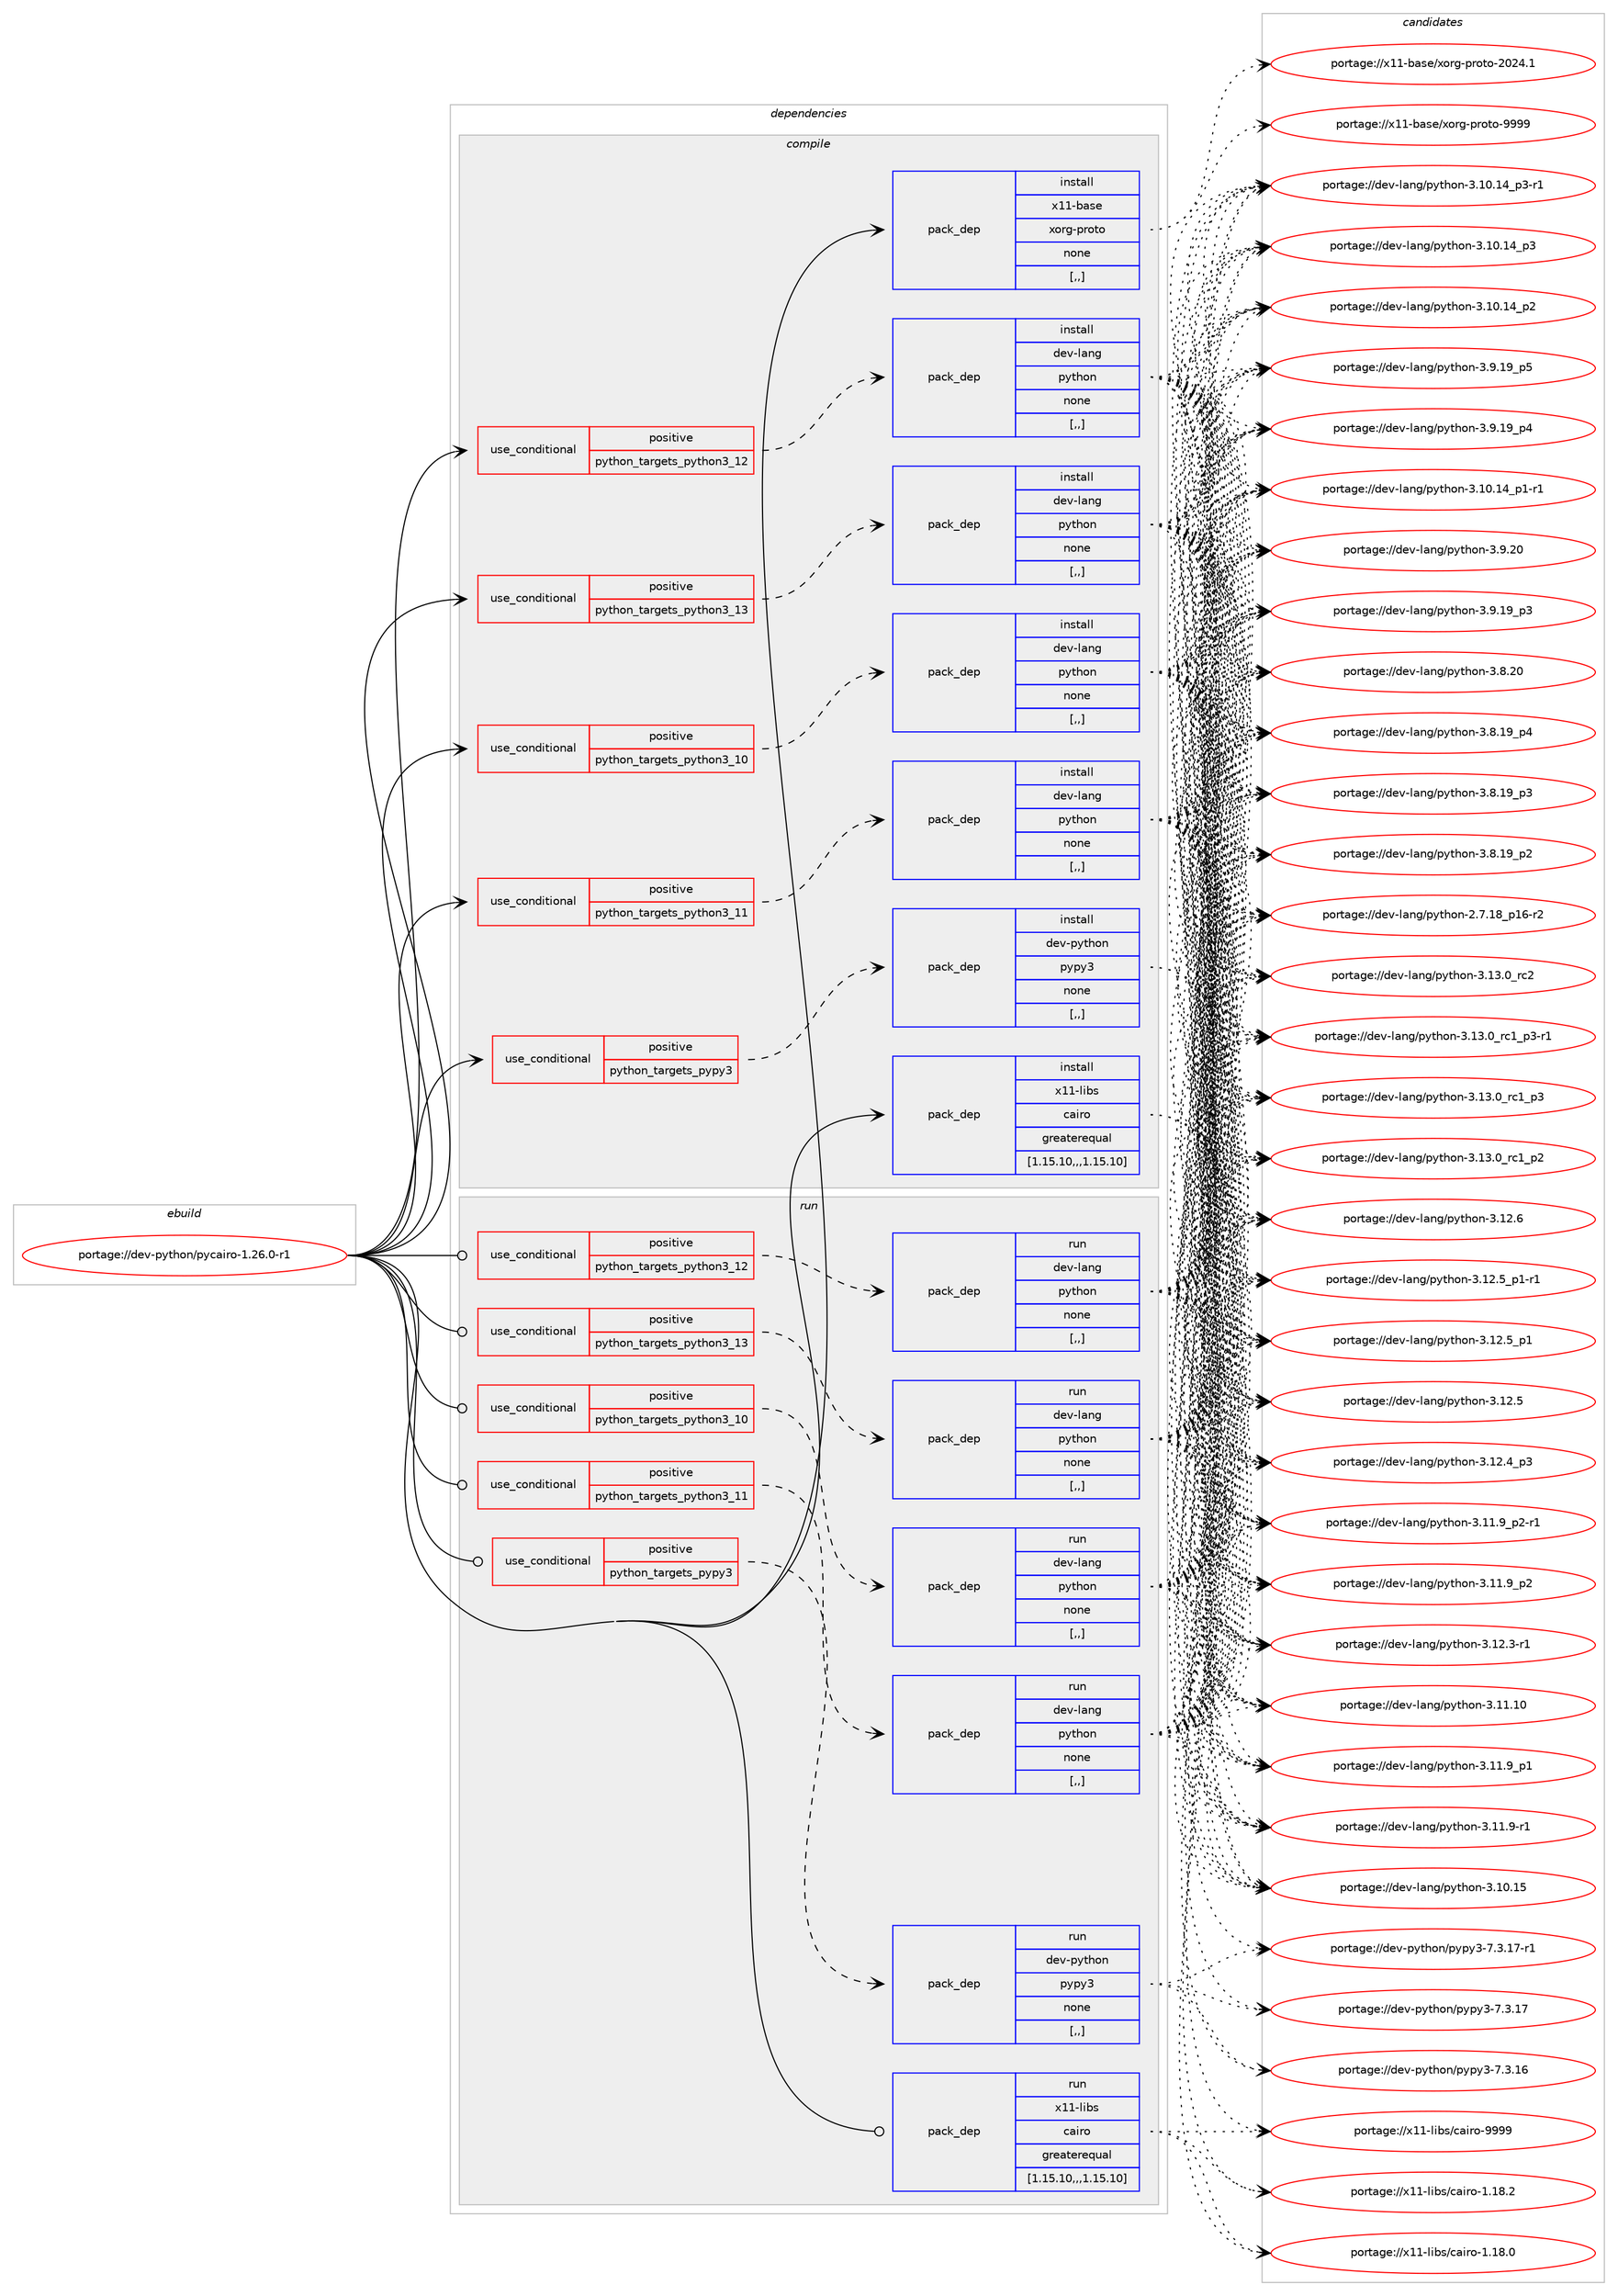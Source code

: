 digraph prolog {

# *************
# Graph options
# *************

newrank=true;
concentrate=true;
compound=true;
graph [rankdir=LR,fontname=Helvetica,fontsize=10,ranksep=1.5];#, ranksep=2.5, nodesep=0.2];
edge  [arrowhead=vee];
node  [fontname=Helvetica,fontsize=10];

# **********
# The ebuild
# **********

subgraph cluster_leftcol {
color=gray;
label=<<i>ebuild</i>>;
id [label="portage://dev-python/pycairo-1.26.0-r1", color=red, width=4, href="../dev-python/pycairo-1.26.0-r1.svg"];
}

# ****************
# The dependencies
# ****************

subgraph cluster_midcol {
color=gray;
label=<<i>dependencies</i>>;
subgraph cluster_compile {
fillcolor="#eeeeee";
style=filled;
label=<<i>compile</i>>;
subgraph cond167117 {
dependency650689 [label=<<TABLE BORDER="0" CELLBORDER="1" CELLSPACING="0" CELLPADDING="4"><TR><TD ROWSPAN="3" CELLPADDING="10">use_conditional</TD></TR><TR><TD>positive</TD></TR><TR><TD>python_targets_pypy3</TD></TR></TABLE>>, shape=none, color=red];
subgraph pack478751 {
dependency650690 [label=<<TABLE BORDER="0" CELLBORDER="1" CELLSPACING="0" CELLPADDING="4" WIDTH="220"><TR><TD ROWSPAN="6" CELLPADDING="30">pack_dep</TD></TR><TR><TD WIDTH="110">install</TD></TR><TR><TD>dev-python</TD></TR><TR><TD>pypy3</TD></TR><TR><TD>none</TD></TR><TR><TD>[,,]</TD></TR></TABLE>>, shape=none, color=blue];
}
dependency650689:e -> dependency650690:w [weight=20,style="dashed",arrowhead="vee"];
}
id:e -> dependency650689:w [weight=20,style="solid",arrowhead="vee"];
subgraph cond167118 {
dependency650691 [label=<<TABLE BORDER="0" CELLBORDER="1" CELLSPACING="0" CELLPADDING="4"><TR><TD ROWSPAN="3" CELLPADDING="10">use_conditional</TD></TR><TR><TD>positive</TD></TR><TR><TD>python_targets_python3_10</TD></TR></TABLE>>, shape=none, color=red];
subgraph pack478752 {
dependency650692 [label=<<TABLE BORDER="0" CELLBORDER="1" CELLSPACING="0" CELLPADDING="4" WIDTH="220"><TR><TD ROWSPAN="6" CELLPADDING="30">pack_dep</TD></TR><TR><TD WIDTH="110">install</TD></TR><TR><TD>dev-lang</TD></TR><TR><TD>python</TD></TR><TR><TD>none</TD></TR><TR><TD>[,,]</TD></TR></TABLE>>, shape=none, color=blue];
}
dependency650691:e -> dependency650692:w [weight=20,style="dashed",arrowhead="vee"];
}
id:e -> dependency650691:w [weight=20,style="solid",arrowhead="vee"];
subgraph cond167119 {
dependency650693 [label=<<TABLE BORDER="0" CELLBORDER="1" CELLSPACING="0" CELLPADDING="4"><TR><TD ROWSPAN="3" CELLPADDING="10">use_conditional</TD></TR><TR><TD>positive</TD></TR><TR><TD>python_targets_python3_11</TD></TR></TABLE>>, shape=none, color=red];
subgraph pack478753 {
dependency650694 [label=<<TABLE BORDER="0" CELLBORDER="1" CELLSPACING="0" CELLPADDING="4" WIDTH="220"><TR><TD ROWSPAN="6" CELLPADDING="30">pack_dep</TD></TR><TR><TD WIDTH="110">install</TD></TR><TR><TD>dev-lang</TD></TR><TR><TD>python</TD></TR><TR><TD>none</TD></TR><TR><TD>[,,]</TD></TR></TABLE>>, shape=none, color=blue];
}
dependency650693:e -> dependency650694:w [weight=20,style="dashed",arrowhead="vee"];
}
id:e -> dependency650693:w [weight=20,style="solid",arrowhead="vee"];
subgraph cond167120 {
dependency650695 [label=<<TABLE BORDER="0" CELLBORDER="1" CELLSPACING="0" CELLPADDING="4"><TR><TD ROWSPAN="3" CELLPADDING="10">use_conditional</TD></TR><TR><TD>positive</TD></TR><TR><TD>python_targets_python3_12</TD></TR></TABLE>>, shape=none, color=red];
subgraph pack478754 {
dependency650696 [label=<<TABLE BORDER="0" CELLBORDER="1" CELLSPACING="0" CELLPADDING="4" WIDTH="220"><TR><TD ROWSPAN="6" CELLPADDING="30">pack_dep</TD></TR><TR><TD WIDTH="110">install</TD></TR><TR><TD>dev-lang</TD></TR><TR><TD>python</TD></TR><TR><TD>none</TD></TR><TR><TD>[,,]</TD></TR></TABLE>>, shape=none, color=blue];
}
dependency650695:e -> dependency650696:w [weight=20,style="dashed",arrowhead="vee"];
}
id:e -> dependency650695:w [weight=20,style="solid",arrowhead="vee"];
subgraph cond167121 {
dependency650697 [label=<<TABLE BORDER="0" CELLBORDER="1" CELLSPACING="0" CELLPADDING="4"><TR><TD ROWSPAN="3" CELLPADDING="10">use_conditional</TD></TR><TR><TD>positive</TD></TR><TR><TD>python_targets_python3_13</TD></TR></TABLE>>, shape=none, color=red];
subgraph pack478755 {
dependency650698 [label=<<TABLE BORDER="0" CELLBORDER="1" CELLSPACING="0" CELLPADDING="4" WIDTH="220"><TR><TD ROWSPAN="6" CELLPADDING="30">pack_dep</TD></TR><TR><TD WIDTH="110">install</TD></TR><TR><TD>dev-lang</TD></TR><TR><TD>python</TD></TR><TR><TD>none</TD></TR><TR><TD>[,,]</TD></TR></TABLE>>, shape=none, color=blue];
}
dependency650697:e -> dependency650698:w [weight=20,style="dashed",arrowhead="vee"];
}
id:e -> dependency650697:w [weight=20,style="solid",arrowhead="vee"];
subgraph pack478756 {
dependency650699 [label=<<TABLE BORDER="0" CELLBORDER="1" CELLSPACING="0" CELLPADDING="4" WIDTH="220"><TR><TD ROWSPAN="6" CELLPADDING="30">pack_dep</TD></TR><TR><TD WIDTH="110">install</TD></TR><TR><TD>x11-base</TD></TR><TR><TD>xorg-proto</TD></TR><TR><TD>none</TD></TR><TR><TD>[,,]</TD></TR></TABLE>>, shape=none, color=blue];
}
id:e -> dependency650699:w [weight=20,style="solid",arrowhead="vee"];
subgraph pack478757 {
dependency650700 [label=<<TABLE BORDER="0" CELLBORDER="1" CELLSPACING="0" CELLPADDING="4" WIDTH="220"><TR><TD ROWSPAN="6" CELLPADDING="30">pack_dep</TD></TR><TR><TD WIDTH="110">install</TD></TR><TR><TD>x11-libs</TD></TR><TR><TD>cairo</TD></TR><TR><TD>greaterequal</TD></TR><TR><TD>[1.15.10,,,1.15.10]</TD></TR></TABLE>>, shape=none, color=blue];
}
id:e -> dependency650700:w [weight=20,style="solid",arrowhead="vee"];
}
subgraph cluster_compileandrun {
fillcolor="#eeeeee";
style=filled;
label=<<i>compile and run</i>>;
}
subgraph cluster_run {
fillcolor="#eeeeee";
style=filled;
label=<<i>run</i>>;
subgraph cond167122 {
dependency650701 [label=<<TABLE BORDER="0" CELLBORDER="1" CELLSPACING="0" CELLPADDING="4"><TR><TD ROWSPAN="3" CELLPADDING="10">use_conditional</TD></TR><TR><TD>positive</TD></TR><TR><TD>python_targets_pypy3</TD></TR></TABLE>>, shape=none, color=red];
subgraph pack478758 {
dependency650702 [label=<<TABLE BORDER="0" CELLBORDER="1" CELLSPACING="0" CELLPADDING="4" WIDTH="220"><TR><TD ROWSPAN="6" CELLPADDING="30">pack_dep</TD></TR><TR><TD WIDTH="110">run</TD></TR><TR><TD>dev-python</TD></TR><TR><TD>pypy3</TD></TR><TR><TD>none</TD></TR><TR><TD>[,,]</TD></TR></TABLE>>, shape=none, color=blue];
}
dependency650701:e -> dependency650702:w [weight=20,style="dashed",arrowhead="vee"];
}
id:e -> dependency650701:w [weight=20,style="solid",arrowhead="odot"];
subgraph cond167123 {
dependency650703 [label=<<TABLE BORDER="0" CELLBORDER="1" CELLSPACING="0" CELLPADDING="4"><TR><TD ROWSPAN="3" CELLPADDING="10">use_conditional</TD></TR><TR><TD>positive</TD></TR><TR><TD>python_targets_python3_10</TD></TR></TABLE>>, shape=none, color=red];
subgraph pack478759 {
dependency650704 [label=<<TABLE BORDER="0" CELLBORDER="1" CELLSPACING="0" CELLPADDING="4" WIDTH="220"><TR><TD ROWSPAN="6" CELLPADDING="30">pack_dep</TD></TR><TR><TD WIDTH="110">run</TD></TR><TR><TD>dev-lang</TD></TR><TR><TD>python</TD></TR><TR><TD>none</TD></TR><TR><TD>[,,]</TD></TR></TABLE>>, shape=none, color=blue];
}
dependency650703:e -> dependency650704:w [weight=20,style="dashed",arrowhead="vee"];
}
id:e -> dependency650703:w [weight=20,style="solid",arrowhead="odot"];
subgraph cond167124 {
dependency650705 [label=<<TABLE BORDER="0" CELLBORDER="1" CELLSPACING="0" CELLPADDING="4"><TR><TD ROWSPAN="3" CELLPADDING="10">use_conditional</TD></TR><TR><TD>positive</TD></TR><TR><TD>python_targets_python3_11</TD></TR></TABLE>>, shape=none, color=red];
subgraph pack478760 {
dependency650706 [label=<<TABLE BORDER="0" CELLBORDER="1" CELLSPACING="0" CELLPADDING="4" WIDTH="220"><TR><TD ROWSPAN="6" CELLPADDING="30">pack_dep</TD></TR><TR><TD WIDTH="110">run</TD></TR><TR><TD>dev-lang</TD></TR><TR><TD>python</TD></TR><TR><TD>none</TD></TR><TR><TD>[,,]</TD></TR></TABLE>>, shape=none, color=blue];
}
dependency650705:e -> dependency650706:w [weight=20,style="dashed",arrowhead="vee"];
}
id:e -> dependency650705:w [weight=20,style="solid",arrowhead="odot"];
subgraph cond167125 {
dependency650707 [label=<<TABLE BORDER="0" CELLBORDER="1" CELLSPACING="0" CELLPADDING="4"><TR><TD ROWSPAN="3" CELLPADDING="10">use_conditional</TD></TR><TR><TD>positive</TD></TR><TR><TD>python_targets_python3_12</TD></TR></TABLE>>, shape=none, color=red];
subgraph pack478761 {
dependency650708 [label=<<TABLE BORDER="0" CELLBORDER="1" CELLSPACING="0" CELLPADDING="4" WIDTH="220"><TR><TD ROWSPAN="6" CELLPADDING="30">pack_dep</TD></TR><TR><TD WIDTH="110">run</TD></TR><TR><TD>dev-lang</TD></TR><TR><TD>python</TD></TR><TR><TD>none</TD></TR><TR><TD>[,,]</TD></TR></TABLE>>, shape=none, color=blue];
}
dependency650707:e -> dependency650708:w [weight=20,style="dashed",arrowhead="vee"];
}
id:e -> dependency650707:w [weight=20,style="solid",arrowhead="odot"];
subgraph cond167126 {
dependency650709 [label=<<TABLE BORDER="0" CELLBORDER="1" CELLSPACING="0" CELLPADDING="4"><TR><TD ROWSPAN="3" CELLPADDING="10">use_conditional</TD></TR><TR><TD>positive</TD></TR><TR><TD>python_targets_python3_13</TD></TR></TABLE>>, shape=none, color=red];
subgraph pack478762 {
dependency650710 [label=<<TABLE BORDER="0" CELLBORDER="1" CELLSPACING="0" CELLPADDING="4" WIDTH="220"><TR><TD ROWSPAN="6" CELLPADDING="30">pack_dep</TD></TR><TR><TD WIDTH="110">run</TD></TR><TR><TD>dev-lang</TD></TR><TR><TD>python</TD></TR><TR><TD>none</TD></TR><TR><TD>[,,]</TD></TR></TABLE>>, shape=none, color=blue];
}
dependency650709:e -> dependency650710:w [weight=20,style="dashed",arrowhead="vee"];
}
id:e -> dependency650709:w [weight=20,style="solid",arrowhead="odot"];
subgraph pack478763 {
dependency650711 [label=<<TABLE BORDER="0" CELLBORDER="1" CELLSPACING="0" CELLPADDING="4" WIDTH="220"><TR><TD ROWSPAN="6" CELLPADDING="30">pack_dep</TD></TR><TR><TD WIDTH="110">run</TD></TR><TR><TD>x11-libs</TD></TR><TR><TD>cairo</TD></TR><TR><TD>greaterequal</TD></TR><TR><TD>[1.15.10,,,1.15.10]</TD></TR></TABLE>>, shape=none, color=blue];
}
id:e -> dependency650711:w [weight=20,style="solid",arrowhead="odot"];
}
}

# **************
# The candidates
# **************

subgraph cluster_choices {
rank=same;
color=gray;
label=<<i>candidates</i>>;

subgraph choice478751 {
color=black;
nodesep=1;
choice100101118451121211161041111104711212111212151455546514649554511449 [label="portage://dev-python/pypy3-7.3.17-r1", color=red, width=4,href="../dev-python/pypy3-7.3.17-r1.svg"];
choice10010111845112121116104111110471121211121215145554651464955 [label="portage://dev-python/pypy3-7.3.17", color=red, width=4,href="../dev-python/pypy3-7.3.17.svg"];
choice10010111845112121116104111110471121211121215145554651464954 [label="portage://dev-python/pypy3-7.3.16", color=red, width=4,href="../dev-python/pypy3-7.3.16.svg"];
dependency650690:e -> choice100101118451121211161041111104711212111212151455546514649554511449:w [style=dotted,weight="100"];
dependency650690:e -> choice10010111845112121116104111110471121211121215145554651464955:w [style=dotted,weight="100"];
dependency650690:e -> choice10010111845112121116104111110471121211121215145554651464954:w [style=dotted,weight="100"];
}
subgraph choice478752 {
color=black;
nodesep=1;
choice10010111845108971101034711212111610411111045514649514648951149950 [label="portage://dev-lang/python-3.13.0_rc2", color=red, width=4,href="../dev-lang/python-3.13.0_rc2.svg"];
choice1001011184510897110103471121211161041111104551464951464895114994995112514511449 [label="portage://dev-lang/python-3.13.0_rc1_p3-r1", color=red, width=4,href="../dev-lang/python-3.13.0_rc1_p3-r1.svg"];
choice100101118451089711010347112121116104111110455146495146489511499499511251 [label="portage://dev-lang/python-3.13.0_rc1_p3", color=red, width=4,href="../dev-lang/python-3.13.0_rc1_p3.svg"];
choice100101118451089711010347112121116104111110455146495146489511499499511250 [label="portage://dev-lang/python-3.13.0_rc1_p2", color=red, width=4,href="../dev-lang/python-3.13.0_rc1_p2.svg"];
choice10010111845108971101034711212111610411111045514649504654 [label="portage://dev-lang/python-3.12.6", color=red, width=4,href="../dev-lang/python-3.12.6.svg"];
choice1001011184510897110103471121211161041111104551464950465395112494511449 [label="portage://dev-lang/python-3.12.5_p1-r1", color=red, width=4,href="../dev-lang/python-3.12.5_p1-r1.svg"];
choice100101118451089711010347112121116104111110455146495046539511249 [label="portage://dev-lang/python-3.12.5_p1", color=red, width=4,href="../dev-lang/python-3.12.5_p1.svg"];
choice10010111845108971101034711212111610411111045514649504653 [label="portage://dev-lang/python-3.12.5", color=red, width=4,href="../dev-lang/python-3.12.5.svg"];
choice100101118451089711010347112121116104111110455146495046529511251 [label="portage://dev-lang/python-3.12.4_p3", color=red, width=4,href="../dev-lang/python-3.12.4_p3.svg"];
choice100101118451089711010347112121116104111110455146495046514511449 [label="portage://dev-lang/python-3.12.3-r1", color=red, width=4,href="../dev-lang/python-3.12.3-r1.svg"];
choice1001011184510897110103471121211161041111104551464949464948 [label="portage://dev-lang/python-3.11.10", color=red, width=4,href="../dev-lang/python-3.11.10.svg"];
choice1001011184510897110103471121211161041111104551464949465795112504511449 [label="portage://dev-lang/python-3.11.9_p2-r1", color=red, width=4,href="../dev-lang/python-3.11.9_p2-r1.svg"];
choice100101118451089711010347112121116104111110455146494946579511250 [label="portage://dev-lang/python-3.11.9_p2", color=red, width=4,href="../dev-lang/python-3.11.9_p2.svg"];
choice100101118451089711010347112121116104111110455146494946579511249 [label="portage://dev-lang/python-3.11.9_p1", color=red, width=4,href="../dev-lang/python-3.11.9_p1.svg"];
choice100101118451089711010347112121116104111110455146494946574511449 [label="portage://dev-lang/python-3.11.9-r1", color=red, width=4,href="../dev-lang/python-3.11.9-r1.svg"];
choice1001011184510897110103471121211161041111104551464948464953 [label="portage://dev-lang/python-3.10.15", color=red, width=4,href="../dev-lang/python-3.10.15.svg"];
choice100101118451089711010347112121116104111110455146494846495295112514511449 [label="portage://dev-lang/python-3.10.14_p3-r1", color=red, width=4,href="../dev-lang/python-3.10.14_p3-r1.svg"];
choice10010111845108971101034711212111610411111045514649484649529511251 [label="portage://dev-lang/python-3.10.14_p3", color=red, width=4,href="../dev-lang/python-3.10.14_p3.svg"];
choice10010111845108971101034711212111610411111045514649484649529511250 [label="portage://dev-lang/python-3.10.14_p2", color=red, width=4,href="../dev-lang/python-3.10.14_p2.svg"];
choice100101118451089711010347112121116104111110455146494846495295112494511449 [label="portage://dev-lang/python-3.10.14_p1-r1", color=red, width=4,href="../dev-lang/python-3.10.14_p1-r1.svg"];
choice10010111845108971101034711212111610411111045514657465048 [label="portage://dev-lang/python-3.9.20", color=red, width=4,href="../dev-lang/python-3.9.20.svg"];
choice100101118451089711010347112121116104111110455146574649579511253 [label="portage://dev-lang/python-3.9.19_p5", color=red, width=4,href="../dev-lang/python-3.9.19_p5.svg"];
choice100101118451089711010347112121116104111110455146574649579511252 [label="portage://dev-lang/python-3.9.19_p4", color=red, width=4,href="../dev-lang/python-3.9.19_p4.svg"];
choice100101118451089711010347112121116104111110455146574649579511251 [label="portage://dev-lang/python-3.9.19_p3", color=red, width=4,href="../dev-lang/python-3.9.19_p3.svg"];
choice10010111845108971101034711212111610411111045514656465048 [label="portage://dev-lang/python-3.8.20", color=red, width=4,href="../dev-lang/python-3.8.20.svg"];
choice100101118451089711010347112121116104111110455146564649579511252 [label="portage://dev-lang/python-3.8.19_p4", color=red, width=4,href="../dev-lang/python-3.8.19_p4.svg"];
choice100101118451089711010347112121116104111110455146564649579511251 [label="portage://dev-lang/python-3.8.19_p3", color=red, width=4,href="../dev-lang/python-3.8.19_p3.svg"];
choice100101118451089711010347112121116104111110455146564649579511250 [label="portage://dev-lang/python-3.8.19_p2", color=red, width=4,href="../dev-lang/python-3.8.19_p2.svg"];
choice100101118451089711010347112121116104111110455046554649569511249544511450 [label="portage://dev-lang/python-2.7.18_p16-r2", color=red, width=4,href="../dev-lang/python-2.7.18_p16-r2.svg"];
dependency650692:e -> choice10010111845108971101034711212111610411111045514649514648951149950:w [style=dotted,weight="100"];
dependency650692:e -> choice1001011184510897110103471121211161041111104551464951464895114994995112514511449:w [style=dotted,weight="100"];
dependency650692:e -> choice100101118451089711010347112121116104111110455146495146489511499499511251:w [style=dotted,weight="100"];
dependency650692:e -> choice100101118451089711010347112121116104111110455146495146489511499499511250:w [style=dotted,weight="100"];
dependency650692:e -> choice10010111845108971101034711212111610411111045514649504654:w [style=dotted,weight="100"];
dependency650692:e -> choice1001011184510897110103471121211161041111104551464950465395112494511449:w [style=dotted,weight="100"];
dependency650692:e -> choice100101118451089711010347112121116104111110455146495046539511249:w [style=dotted,weight="100"];
dependency650692:e -> choice10010111845108971101034711212111610411111045514649504653:w [style=dotted,weight="100"];
dependency650692:e -> choice100101118451089711010347112121116104111110455146495046529511251:w [style=dotted,weight="100"];
dependency650692:e -> choice100101118451089711010347112121116104111110455146495046514511449:w [style=dotted,weight="100"];
dependency650692:e -> choice1001011184510897110103471121211161041111104551464949464948:w [style=dotted,weight="100"];
dependency650692:e -> choice1001011184510897110103471121211161041111104551464949465795112504511449:w [style=dotted,weight="100"];
dependency650692:e -> choice100101118451089711010347112121116104111110455146494946579511250:w [style=dotted,weight="100"];
dependency650692:e -> choice100101118451089711010347112121116104111110455146494946579511249:w [style=dotted,weight="100"];
dependency650692:e -> choice100101118451089711010347112121116104111110455146494946574511449:w [style=dotted,weight="100"];
dependency650692:e -> choice1001011184510897110103471121211161041111104551464948464953:w [style=dotted,weight="100"];
dependency650692:e -> choice100101118451089711010347112121116104111110455146494846495295112514511449:w [style=dotted,weight="100"];
dependency650692:e -> choice10010111845108971101034711212111610411111045514649484649529511251:w [style=dotted,weight="100"];
dependency650692:e -> choice10010111845108971101034711212111610411111045514649484649529511250:w [style=dotted,weight="100"];
dependency650692:e -> choice100101118451089711010347112121116104111110455146494846495295112494511449:w [style=dotted,weight="100"];
dependency650692:e -> choice10010111845108971101034711212111610411111045514657465048:w [style=dotted,weight="100"];
dependency650692:e -> choice100101118451089711010347112121116104111110455146574649579511253:w [style=dotted,weight="100"];
dependency650692:e -> choice100101118451089711010347112121116104111110455146574649579511252:w [style=dotted,weight="100"];
dependency650692:e -> choice100101118451089711010347112121116104111110455146574649579511251:w [style=dotted,weight="100"];
dependency650692:e -> choice10010111845108971101034711212111610411111045514656465048:w [style=dotted,weight="100"];
dependency650692:e -> choice100101118451089711010347112121116104111110455146564649579511252:w [style=dotted,weight="100"];
dependency650692:e -> choice100101118451089711010347112121116104111110455146564649579511251:w [style=dotted,weight="100"];
dependency650692:e -> choice100101118451089711010347112121116104111110455146564649579511250:w [style=dotted,weight="100"];
dependency650692:e -> choice100101118451089711010347112121116104111110455046554649569511249544511450:w [style=dotted,weight="100"];
}
subgraph choice478753 {
color=black;
nodesep=1;
choice10010111845108971101034711212111610411111045514649514648951149950 [label="portage://dev-lang/python-3.13.0_rc2", color=red, width=4,href="../dev-lang/python-3.13.0_rc2.svg"];
choice1001011184510897110103471121211161041111104551464951464895114994995112514511449 [label="portage://dev-lang/python-3.13.0_rc1_p3-r1", color=red, width=4,href="../dev-lang/python-3.13.0_rc1_p3-r1.svg"];
choice100101118451089711010347112121116104111110455146495146489511499499511251 [label="portage://dev-lang/python-3.13.0_rc1_p3", color=red, width=4,href="../dev-lang/python-3.13.0_rc1_p3.svg"];
choice100101118451089711010347112121116104111110455146495146489511499499511250 [label="portage://dev-lang/python-3.13.0_rc1_p2", color=red, width=4,href="../dev-lang/python-3.13.0_rc1_p2.svg"];
choice10010111845108971101034711212111610411111045514649504654 [label="portage://dev-lang/python-3.12.6", color=red, width=4,href="../dev-lang/python-3.12.6.svg"];
choice1001011184510897110103471121211161041111104551464950465395112494511449 [label="portage://dev-lang/python-3.12.5_p1-r1", color=red, width=4,href="../dev-lang/python-3.12.5_p1-r1.svg"];
choice100101118451089711010347112121116104111110455146495046539511249 [label="portage://dev-lang/python-3.12.5_p1", color=red, width=4,href="../dev-lang/python-3.12.5_p1.svg"];
choice10010111845108971101034711212111610411111045514649504653 [label="portage://dev-lang/python-3.12.5", color=red, width=4,href="../dev-lang/python-3.12.5.svg"];
choice100101118451089711010347112121116104111110455146495046529511251 [label="portage://dev-lang/python-3.12.4_p3", color=red, width=4,href="../dev-lang/python-3.12.4_p3.svg"];
choice100101118451089711010347112121116104111110455146495046514511449 [label="portage://dev-lang/python-3.12.3-r1", color=red, width=4,href="../dev-lang/python-3.12.3-r1.svg"];
choice1001011184510897110103471121211161041111104551464949464948 [label="portage://dev-lang/python-3.11.10", color=red, width=4,href="../dev-lang/python-3.11.10.svg"];
choice1001011184510897110103471121211161041111104551464949465795112504511449 [label="portage://dev-lang/python-3.11.9_p2-r1", color=red, width=4,href="../dev-lang/python-3.11.9_p2-r1.svg"];
choice100101118451089711010347112121116104111110455146494946579511250 [label="portage://dev-lang/python-3.11.9_p2", color=red, width=4,href="../dev-lang/python-3.11.9_p2.svg"];
choice100101118451089711010347112121116104111110455146494946579511249 [label="portage://dev-lang/python-3.11.9_p1", color=red, width=4,href="../dev-lang/python-3.11.9_p1.svg"];
choice100101118451089711010347112121116104111110455146494946574511449 [label="portage://dev-lang/python-3.11.9-r1", color=red, width=4,href="../dev-lang/python-3.11.9-r1.svg"];
choice1001011184510897110103471121211161041111104551464948464953 [label="portage://dev-lang/python-3.10.15", color=red, width=4,href="../dev-lang/python-3.10.15.svg"];
choice100101118451089711010347112121116104111110455146494846495295112514511449 [label="portage://dev-lang/python-3.10.14_p3-r1", color=red, width=4,href="../dev-lang/python-3.10.14_p3-r1.svg"];
choice10010111845108971101034711212111610411111045514649484649529511251 [label="portage://dev-lang/python-3.10.14_p3", color=red, width=4,href="../dev-lang/python-3.10.14_p3.svg"];
choice10010111845108971101034711212111610411111045514649484649529511250 [label="portage://dev-lang/python-3.10.14_p2", color=red, width=4,href="../dev-lang/python-3.10.14_p2.svg"];
choice100101118451089711010347112121116104111110455146494846495295112494511449 [label="portage://dev-lang/python-3.10.14_p1-r1", color=red, width=4,href="../dev-lang/python-3.10.14_p1-r1.svg"];
choice10010111845108971101034711212111610411111045514657465048 [label="portage://dev-lang/python-3.9.20", color=red, width=4,href="../dev-lang/python-3.9.20.svg"];
choice100101118451089711010347112121116104111110455146574649579511253 [label="portage://dev-lang/python-3.9.19_p5", color=red, width=4,href="../dev-lang/python-3.9.19_p5.svg"];
choice100101118451089711010347112121116104111110455146574649579511252 [label="portage://dev-lang/python-3.9.19_p4", color=red, width=4,href="../dev-lang/python-3.9.19_p4.svg"];
choice100101118451089711010347112121116104111110455146574649579511251 [label="portage://dev-lang/python-3.9.19_p3", color=red, width=4,href="../dev-lang/python-3.9.19_p3.svg"];
choice10010111845108971101034711212111610411111045514656465048 [label="portage://dev-lang/python-3.8.20", color=red, width=4,href="../dev-lang/python-3.8.20.svg"];
choice100101118451089711010347112121116104111110455146564649579511252 [label="portage://dev-lang/python-3.8.19_p4", color=red, width=4,href="../dev-lang/python-3.8.19_p4.svg"];
choice100101118451089711010347112121116104111110455146564649579511251 [label="portage://dev-lang/python-3.8.19_p3", color=red, width=4,href="../dev-lang/python-3.8.19_p3.svg"];
choice100101118451089711010347112121116104111110455146564649579511250 [label="portage://dev-lang/python-3.8.19_p2", color=red, width=4,href="../dev-lang/python-3.8.19_p2.svg"];
choice100101118451089711010347112121116104111110455046554649569511249544511450 [label="portage://dev-lang/python-2.7.18_p16-r2", color=red, width=4,href="../dev-lang/python-2.7.18_p16-r2.svg"];
dependency650694:e -> choice10010111845108971101034711212111610411111045514649514648951149950:w [style=dotted,weight="100"];
dependency650694:e -> choice1001011184510897110103471121211161041111104551464951464895114994995112514511449:w [style=dotted,weight="100"];
dependency650694:e -> choice100101118451089711010347112121116104111110455146495146489511499499511251:w [style=dotted,weight="100"];
dependency650694:e -> choice100101118451089711010347112121116104111110455146495146489511499499511250:w [style=dotted,weight="100"];
dependency650694:e -> choice10010111845108971101034711212111610411111045514649504654:w [style=dotted,weight="100"];
dependency650694:e -> choice1001011184510897110103471121211161041111104551464950465395112494511449:w [style=dotted,weight="100"];
dependency650694:e -> choice100101118451089711010347112121116104111110455146495046539511249:w [style=dotted,weight="100"];
dependency650694:e -> choice10010111845108971101034711212111610411111045514649504653:w [style=dotted,weight="100"];
dependency650694:e -> choice100101118451089711010347112121116104111110455146495046529511251:w [style=dotted,weight="100"];
dependency650694:e -> choice100101118451089711010347112121116104111110455146495046514511449:w [style=dotted,weight="100"];
dependency650694:e -> choice1001011184510897110103471121211161041111104551464949464948:w [style=dotted,weight="100"];
dependency650694:e -> choice1001011184510897110103471121211161041111104551464949465795112504511449:w [style=dotted,weight="100"];
dependency650694:e -> choice100101118451089711010347112121116104111110455146494946579511250:w [style=dotted,weight="100"];
dependency650694:e -> choice100101118451089711010347112121116104111110455146494946579511249:w [style=dotted,weight="100"];
dependency650694:e -> choice100101118451089711010347112121116104111110455146494946574511449:w [style=dotted,weight="100"];
dependency650694:e -> choice1001011184510897110103471121211161041111104551464948464953:w [style=dotted,weight="100"];
dependency650694:e -> choice100101118451089711010347112121116104111110455146494846495295112514511449:w [style=dotted,weight="100"];
dependency650694:e -> choice10010111845108971101034711212111610411111045514649484649529511251:w [style=dotted,weight="100"];
dependency650694:e -> choice10010111845108971101034711212111610411111045514649484649529511250:w [style=dotted,weight="100"];
dependency650694:e -> choice100101118451089711010347112121116104111110455146494846495295112494511449:w [style=dotted,weight="100"];
dependency650694:e -> choice10010111845108971101034711212111610411111045514657465048:w [style=dotted,weight="100"];
dependency650694:e -> choice100101118451089711010347112121116104111110455146574649579511253:w [style=dotted,weight="100"];
dependency650694:e -> choice100101118451089711010347112121116104111110455146574649579511252:w [style=dotted,weight="100"];
dependency650694:e -> choice100101118451089711010347112121116104111110455146574649579511251:w [style=dotted,weight="100"];
dependency650694:e -> choice10010111845108971101034711212111610411111045514656465048:w [style=dotted,weight="100"];
dependency650694:e -> choice100101118451089711010347112121116104111110455146564649579511252:w [style=dotted,weight="100"];
dependency650694:e -> choice100101118451089711010347112121116104111110455146564649579511251:w [style=dotted,weight="100"];
dependency650694:e -> choice100101118451089711010347112121116104111110455146564649579511250:w [style=dotted,weight="100"];
dependency650694:e -> choice100101118451089711010347112121116104111110455046554649569511249544511450:w [style=dotted,weight="100"];
}
subgraph choice478754 {
color=black;
nodesep=1;
choice10010111845108971101034711212111610411111045514649514648951149950 [label="portage://dev-lang/python-3.13.0_rc2", color=red, width=4,href="../dev-lang/python-3.13.0_rc2.svg"];
choice1001011184510897110103471121211161041111104551464951464895114994995112514511449 [label="portage://dev-lang/python-3.13.0_rc1_p3-r1", color=red, width=4,href="../dev-lang/python-3.13.0_rc1_p3-r1.svg"];
choice100101118451089711010347112121116104111110455146495146489511499499511251 [label="portage://dev-lang/python-3.13.0_rc1_p3", color=red, width=4,href="../dev-lang/python-3.13.0_rc1_p3.svg"];
choice100101118451089711010347112121116104111110455146495146489511499499511250 [label="portage://dev-lang/python-3.13.0_rc1_p2", color=red, width=4,href="../dev-lang/python-3.13.0_rc1_p2.svg"];
choice10010111845108971101034711212111610411111045514649504654 [label="portage://dev-lang/python-3.12.6", color=red, width=4,href="../dev-lang/python-3.12.6.svg"];
choice1001011184510897110103471121211161041111104551464950465395112494511449 [label="portage://dev-lang/python-3.12.5_p1-r1", color=red, width=4,href="../dev-lang/python-3.12.5_p1-r1.svg"];
choice100101118451089711010347112121116104111110455146495046539511249 [label="portage://dev-lang/python-3.12.5_p1", color=red, width=4,href="../dev-lang/python-3.12.5_p1.svg"];
choice10010111845108971101034711212111610411111045514649504653 [label="portage://dev-lang/python-3.12.5", color=red, width=4,href="../dev-lang/python-3.12.5.svg"];
choice100101118451089711010347112121116104111110455146495046529511251 [label="portage://dev-lang/python-3.12.4_p3", color=red, width=4,href="../dev-lang/python-3.12.4_p3.svg"];
choice100101118451089711010347112121116104111110455146495046514511449 [label="portage://dev-lang/python-3.12.3-r1", color=red, width=4,href="../dev-lang/python-3.12.3-r1.svg"];
choice1001011184510897110103471121211161041111104551464949464948 [label="portage://dev-lang/python-3.11.10", color=red, width=4,href="../dev-lang/python-3.11.10.svg"];
choice1001011184510897110103471121211161041111104551464949465795112504511449 [label="portage://dev-lang/python-3.11.9_p2-r1", color=red, width=4,href="../dev-lang/python-3.11.9_p2-r1.svg"];
choice100101118451089711010347112121116104111110455146494946579511250 [label="portage://dev-lang/python-3.11.9_p2", color=red, width=4,href="../dev-lang/python-3.11.9_p2.svg"];
choice100101118451089711010347112121116104111110455146494946579511249 [label="portage://dev-lang/python-3.11.9_p1", color=red, width=4,href="../dev-lang/python-3.11.9_p1.svg"];
choice100101118451089711010347112121116104111110455146494946574511449 [label="portage://dev-lang/python-3.11.9-r1", color=red, width=4,href="../dev-lang/python-3.11.9-r1.svg"];
choice1001011184510897110103471121211161041111104551464948464953 [label="portage://dev-lang/python-3.10.15", color=red, width=4,href="../dev-lang/python-3.10.15.svg"];
choice100101118451089711010347112121116104111110455146494846495295112514511449 [label="portage://dev-lang/python-3.10.14_p3-r1", color=red, width=4,href="../dev-lang/python-3.10.14_p3-r1.svg"];
choice10010111845108971101034711212111610411111045514649484649529511251 [label="portage://dev-lang/python-3.10.14_p3", color=red, width=4,href="../dev-lang/python-3.10.14_p3.svg"];
choice10010111845108971101034711212111610411111045514649484649529511250 [label="portage://dev-lang/python-3.10.14_p2", color=red, width=4,href="../dev-lang/python-3.10.14_p2.svg"];
choice100101118451089711010347112121116104111110455146494846495295112494511449 [label="portage://dev-lang/python-3.10.14_p1-r1", color=red, width=4,href="../dev-lang/python-3.10.14_p1-r1.svg"];
choice10010111845108971101034711212111610411111045514657465048 [label="portage://dev-lang/python-3.9.20", color=red, width=4,href="../dev-lang/python-3.9.20.svg"];
choice100101118451089711010347112121116104111110455146574649579511253 [label="portage://dev-lang/python-3.9.19_p5", color=red, width=4,href="../dev-lang/python-3.9.19_p5.svg"];
choice100101118451089711010347112121116104111110455146574649579511252 [label="portage://dev-lang/python-3.9.19_p4", color=red, width=4,href="../dev-lang/python-3.9.19_p4.svg"];
choice100101118451089711010347112121116104111110455146574649579511251 [label="portage://dev-lang/python-3.9.19_p3", color=red, width=4,href="../dev-lang/python-3.9.19_p3.svg"];
choice10010111845108971101034711212111610411111045514656465048 [label="portage://dev-lang/python-3.8.20", color=red, width=4,href="../dev-lang/python-3.8.20.svg"];
choice100101118451089711010347112121116104111110455146564649579511252 [label="portage://dev-lang/python-3.8.19_p4", color=red, width=4,href="../dev-lang/python-3.8.19_p4.svg"];
choice100101118451089711010347112121116104111110455146564649579511251 [label="portage://dev-lang/python-3.8.19_p3", color=red, width=4,href="../dev-lang/python-3.8.19_p3.svg"];
choice100101118451089711010347112121116104111110455146564649579511250 [label="portage://dev-lang/python-3.8.19_p2", color=red, width=4,href="../dev-lang/python-3.8.19_p2.svg"];
choice100101118451089711010347112121116104111110455046554649569511249544511450 [label="portage://dev-lang/python-2.7.18_p16-r2", color=red, width=4,href="../dev-lang/python-2.7.18_p16-r2.svg"];
dependency650696:e -> choice10010111845108971101034711212111610411111045514649514648951149950:w [style=dotted,weight="100"];
dependency650696:e -> choice1001011184510897110103471121211161041111104551464951464895114994995112514511449:w [style=dotted,weight="100"];
dependency650696:e -> choice100101118451089711010347112121116104111110455146495146489511499499511251:w [style=dotted,weight="100"];
dependency650696:e -> choice100101118451089711010347112121116104111110455146495146489511499499511250:w [style=dotted,weight="100"];
dependency650696:e -> choice10010111845108971101034711212111610411111045514649504654:w [style=dotted,weight="100"];
dependency650696:e -> choice1001011184510897110103471121211161041111104551464950465395112494511449:w [style=dotted,weight="100"];
dependency650696:e -> choice100101118451089711010347112121116104111110455146495046539511249:w [style=dotted,weight="100"];
dependency650696:e -> choice10010111845108971101034711212111610411111045514649504653:w [style=dotted,weight="100"];
dependency650696:e -> choice100101118451089711010347112121116104111110455146495046529511251:w [style=dotted,weight="100"];
dependency650696:e -> choice100101118451089711010347112121116104111110455146495046514511449:w [style=dotted,weight="100"];
dependency650696:e -> choice1001011184510897110103471121211161041111104551464949464948:w [style=dotted,weight="100"];
dependency650696:e -> choice1001011184510897110103471121211161041111104551464949465795112504511449:w [style=dotted,weight="100"];
dependency650696:e -> choice100101118451089711010347112121116104111110455146494946579511250:w [style=dotted,weight="100"];
dependency650696:e -> choice100101118451089711010347112121116104111110455146494946579511249:w [style=dotted,weight="100"];
dependency650696:e -> choice100101118451089711010347112121116104111110455146494946574511449:w [style=dotted,weight="100"];
dependency650696:e -> choice1001011184510897110103471121211161041111104551464948464953:w [style=dotted,weight="100"];
dependency650696:e -> choice100101118451089711010347112121116104111110455146494846495295112514511449:w [style=dotted,weight="100"];
dependency650696:e -> choice10010111845108971101034711212111610411111045514649484649529511251:w [style=dotted,weight="100"];
dependency650696:e -> choice10010111845108971101034711212111610411111045514649484649529511250:w [style=dotted,weight="100"];
dependency650696:e -> choice100101118451089711010347112121116104111110455146494846495295112494511449:w [style=dotted,weight="100"];
dependency650696:e -> choice10010111845108971101034711212111610411111045514657465048:w [style=dotted,weight="100"];
dependency650696:e -> choice100101118451089711010347112121116104111110455146574649579511253:w [style=dotted,weight="100"];
dependency650696:e -> choice100101118451089711010347112121116104111110455146574649579511252:w [style=dotted,weight="100"];
dependency650696:e -> choice100101118451089711010347112121116104111110455146574649579511251:w [style=dotted,weight="100"];
dependency650696:e -> choice10010111845108971101034711212111610411111045514656465048:w [style=dotted,weight="100"];
dependency650696:e -> choice100101118451089711010347112121116104111110455146564649579511252:w [style=dotted,weight="100"];
dependency650696:e -> choice100101118451089711010347112121116104111110455146564649579511251:w [style=dotted,weight="100"];
dependency650696:e -> choice100101118451089711010347112121116104111110455146564649579511250:w [style=dotted,weight="100"];
dependency650696:e -> choice100101118451089711010347112121116104111110455046554649569511249544511450:w [style=dotted,weight="100"];
}
subgraph choice478755 {
color=black;
nodesep=1;
choice10010111845108971101034711212111610411111045514649514648951149950 [label="portage://dev-lang/python-3.13.0_rc2", color=red, width=4,href="../dev-lang/python-3.13.0_rc2.svg"];
choice1001011184510897110103471121211161041111104551464951464895114994995112514511449 [label="portage://dev-lang/python-3.13.0_rc1_p3-r1", color=red, width=4,href="../dev-lang/python-3.13.0_rc1_p3-r1.svg"];
choice100101118451089711010347112121116104111110455146495146489511499499511251 [label="portage://dev-lang/python-3.13.0_rc1_p3", color=red, width=4,href="../dev-lang/python-3.13.0_rc1_p3.svg"];
choice100101118451089711010347112121116104111110455146495146489511499499511250 [label="portage://dev-lang/python-3.13.0_rc1_p2", color=red, width=4,href="../dev-lang/python-3.13.0_rc1_p2.svg"];
choice10010111845108971101034711212111610411111045514649504654 [label="portage://dev-lang/python-3.12.6", color=red, width=4,href="../dev-lang/python-3.12.6.svg"];
choice1001011184510897110103471121211161041111104551464950465395112494511449 [label="portage://dev-lang/python-3.12.5_p1-r1", color=red, width=4,href="../dev-lang/python-3.12.5_p1-r1.svg"];
choice100101118451089711010347112121116104111110455146495046539511249 [label="portage://dev-lang/python-3.12.5_p1", color=red, width=4,href="../dev-lang/python-3.12.5_p1.svg"];
choice10010111845108971101034711212111610411111045514649504653 [label="portage://dev-lang/python-3.12.5", color=red, width=4,href="../dev-lang/python-3.12.5.svg"];
choice100101118451089711010347112121116104111110455146495046529511251 [label="portage://dev-lang/python-3.12.4_p3", color=red, width=4,href="../dev-lang/python-3.12.4_p3.svg"];
choice100101118451089711010347112121116104111110455146495046514511449 [label="portage://dev-lang/python-3.12.3-r1", color=red, width=4,href="../dev-lang/python-3.12.3-r1.svg"];
choice1001011184510897110103471121211161041111104551464949464948 [label="portage://dev-lang/python-3.11.10", color=red, width=4,href="../dev-lang/python-3.11.10.svg"];
choice1001011184510897110103471121211161041111104551464949465795112504511449 [label="portage://dev-lang/python-3.11.9_p2-r1", color=red, width=4,href="../dev-lang/python-3.11.9_p2-r1.svg"];
choice100101118451089711010347112121116104111110455146494946579511250 [label="portage://dev-lang/python-3.11.9_p2", color=red, width=4,href="../dev-lang/python-3.11.9_p2.svg"];
choice100101118451089711010347112121116104111110455146494946579511249 [label="portage://dev-lang/python-3.11.9_p1", color=red, width=4,href="../dev-lang/python-3.11.9_p1.svg"];
choice100101118451089711010347112121116104111110455146494946574511449 [label="portage://dev-lang/python-3.11.9-r1", color=red, width=4,href="../dev-lang/python-3.11.9-r1.svg"];
choice1001011184510897110103471121211161041111104551464948464953 [label="portage://dev-lang/python-3.10.15", color=red, width=4,href="../dev-lang/python-3.10.15.svg"];
choice100101118451089711010347112121116104111110455146494846495295112514511449 [label="portage://dev-lang/python-3.10.14_p3-r1", color=red, width=4,href="../dev-lang/python-3.10.14_p3-r1.svg"];
choice10010111845108971101034711212111610411111045514649484649529511251 [label="portage://dev-lang/python-3.10.14_p3", color=red, width=4,href="../dev-lang/python-3.10.14_p3.svg"];
choice10010111845108971101034711212111610411111045514649484649529511250 [label="portage://dev-lang/python-3.10.14_p2", color=red, width=4,href="../dev-lang/python-3.10.14_p2.svg"];
choice100101118451089711010347112121116104111110455146494846495295112494511449 [label="portage://dev-lang/python-3.10.14_p1-r1", color=red, width=4,href="../dev-lang/python-3.10.14_p1-r1.svg"];
choice10010111845108971101034711212111610411111045514657465048 [label="portage://dev-lang/python-3.9.20", color=red, width=4,href="../dev-lang/python-3.9.20.svg"];
choice100101118451089711010347112121116104111110455146574649579511253 [label="portage://dev-lang/python-3.9.19_p5", color=red, width=4,href="../dev-lang/python-3.9.19_p5.svg"];
choice100101118451089711010347112121116104111110455146574649579511252 [label="portage://dev-lang/python-3.9.19_p4", color=red, width=4,href="../dev-lang/python-3.9.19_p4.svg"];
choice100101118451089711010347112121116104111110455146574649579511251 [label="portage://dev-lang/python-3.9.19_p3", color=red, width=4,href="../dev-lang/python-3.9.19_p3.svg"];
choice10010111845108971101034711212111610411111045514656465048 [label="portage://dev-lang/python-3.8.20", color=red, width=4,href="../dev-lang/python-3.8.20.svg"];
choice100101118451089711010347112121116104111110455146564649579511252 [label="portage://dev-lang/python-3.8.19_p4", color=red, width=4,href="../dev-lang/python-3.8.19_p4.svg"];
choice100101118451089711010347112121116104111110455146564649579511251 [label="portage://dev-lang/python-3.8.19_p3", color=red, width=4,href="../dev-lang/python-3.8.19_p3.svg"];
choice100101118451089711010347112121116104111110455146564649579511250 [label="portage://dev-lang/python-3.8.19_p2", color=red, width=4,href="../dev-lang/python-3.8.19_p2.svg"];
choice100101118451089711010347112121116104111110455046554649569511249544511450 [label="portage://dev-lang/python-2.7.18_p16-r2", color=red, width=4,href="../dev-lang/python-2.7.18_p16-r2.svg"];
dependency650698:e -> choice10010111845108971101034711212111610411111045514649514648951149950:w [style=dotted,weight="100"];
dependency650698:e -> choice1001011184510897110103471121211161041111104551464951464895114994995112514511449:w [style=dotted,weight="100"];
dependency650698:e -> choice100101118451089711010347112121116104111110455146495146489511499499511251:w [style=dotted,weight="100"];
dependency650698:e -> choice100101118451089711010347112121116104111110455146495146489511499499511250:w [style=dotted,weight="100"];
dependency650698:e -> choice10010111845108971101034711212111610411111045514649504654:w [style=dotted,weight="100"];
dependency650698:e -> choice1001011184510897110103471121211161041111104551464950465395112494511449:w [style=dotted,weight="100"];
dependency650698:e -> choice100101118451089711010347112121116104111110455146495046539511249:w [style=dotted,weight="100"];
dependency650698:e -> choice10010111845108971101034711212111610411111045514649504653:w [style=dotted,weight="100"];
dependency650698:e -> choice100101118451089711010347112121116104111110455146495046529511251:w [style=dotted,weight="100"];
dependency650698:e -> choice100101118451089711010347112121116104111110455146495046514511449:w [style=dotted,weight="100"];
dependency650698:e -> choice1001011184510897110103471121211161041111104551464949464948:w [style=dotted,weight="100"];
dependency650698:e -> choice1001011184510897110103471121211161041111104551464949465795112504511449:w [style=dotted,weight="100"];
dependency650698:e -> choice100101118451089711010347112121116104111110455146494946579511250:w [style=dotted,weight="100"];
dependency650698:e -> choice100101118451089711010347112121116104111110455146494946579511249:w [style=dotted,weight="100"];
dependency650698:e -> choice100101118451089711010347112121116104111110455146494946574511449:w [style=dotted,weight="100"];
dependency650698:e -> choice1001011184510897110103471121211161041111104551464948464953:w [style=dotted,weight="100"];
dependency650698:e -> choice100101118451089711010347112121116104111110455146494846495295112514511449:w [style=dotted,weight="100"];
dependency650698:e -> choice10010111845108971101034711212111610411111045514649484649529511251:w [style=dotted,weight="100"];
dependency650698:e -> choice10010111845108971101034711212111610411111045514649484649529511250:w [style=dotted,weight="100"];
dependency650698:e -> choice100101118451089711010347112121116104111110455146494846495295112494511449:w [style=dotted,weight="100"];
dependency650698:e -> choice10010111845108971101034711212111610411111045514657465048:w [style=dotted,weight="100"];
dependency650698:e -> choice100101118451089711010347112121116104111110455146574649579511253:w [style=dotted,weight="100"];
dependency650698:e -> choice100101118451089711010347112121116104111110455146574649579511252:w [style=dotted,weight="100"];
dependency650698:e -> choice100101118451089711010347112121116104111110455146574649579511251:w [style=dotted,weight="100"];
dependency650698:e -> choice10010111845108971101034711212111610411111045514656465048:w [style=dotted,weight="100"];
dependency650698:e -> choice100101118451089711010347112121116104111110455146564649579511252:w [style=dotted,weight="100"];
dependency650698:e -> choice100101118451089711010347112121116104111110455146564649579511251:w [style=dotted,weight="100"];
dependency650698:e -> choice100101118451089711010347112121116104111110455146564649579511250:w [style=dotted,weight="100"];
dependency650698:e -> choice100101118451089711010347112121116104111110455046554649569511249544511450:w [style=dotted,weight="100"];
}
subgraph choice478756 {
color=black;
nodesep=1;
choice120494945989711510147120111114103451121141111161114557575757 [label="portage://x11-base/xorg-proto-9999", color=red, width=4,href="../x11-base/xorg-proto-9999.svg"];
choice1204949459897115101471201111141034511211411111611145504850524649 [label="portage://x11-base/xorg-proto-2024.1", color=red, width=4,href="../x11-base/xorg-proto-2024.1.svg"];
dependency650699:e -> choice120494945989711510147120111114103451121141111161114557575757:w [style=dotted,weight="100"];
dependency650699:e -> choice1204949459897115101471201111141034511211411111611145504850524649:w [style=dotted,weight="100"];
}
subgraph choice478757 {
color=black;
nodesep=1;
choice120494945108105981154799971051141114557575757 [label="portage://x11-libs/cairo-9999", color=red, width=4,href="../x11-libs/cairo-9999.svg"];
choice1204949451081059811547999710511411145494649564650 [label="portage://x11-libs/cairo-1.18.2", color=red, width=4,href="../x11-libs/cairo-1.18.2.svg"];
choice1204949451081059811547999710511411145494649564648 [label="portage://x11-libs/cairo-1.18.0", color=red, width=4,href="../x11-libs/cairo-1.18.0.svg"];
dependency650700:e -> choice120494945108105981154799971051141114557575757:w [style=dotted,weight="100"];
dependency650700:e -> choice1204949451081059811547999710511411145494649564650:w [style=dotted,weight="100"];
dependency650700:e -> choice1204949451081059811547999710511411145494649564648:w [style=dotted,weight="100"];
}
subgraph choice478758 {
color=black;
nodesep=1;
choice100101118451121211161041111104711212111212151455546514649554511449 [label="portage://dev-python/pypy3-7.3.17-r1", color=red, width=4,href="../dev-python/pypy3-7.3.17-r1.svg"];
choice10010111845112121116104111110471121211121215145554651464955 [label="portage://dev-python/pypy3-7.3.17", color=red, width=4,href="../dev-python/pypy3-7.3.17.svg"];
choice10010111845112121116104111110471121211121215145554651464954 [label="portage://dev-python/pypy3-7.3.16", color=red, width=4,href="../dev-python/pypy3-7.3.16.svg"];
dependency650702:e -> choice100101118451121211161041111104711212111212151455546514649554511449:w [style=dotted,weight="100"];
dependency650702:e -> choice10010111845112121116104111110471121211121215145554651464955:w [style=dotted,weight="100"];
dependency650702:e -> choice10010111845112121116104111110471121211121215145554651464954:w [style=dotted,weight="100"];
}
subgraph choice478759 {
color=black;
nodesep=1;
choice10010111845108971101034711212111610411111045514649514648951149950 [label="portage://dev-lang/python-3.13.0_rc2", color=red, width=4,href="../dev-lang/python-3.13.0_rc2.svg"];
choice1001011184510897110103471121211161041111104551464951464895114994995112514511449 [label="portage://dev-lang/python-3.13.0_rc1_p3-r1", color=red, width=4,href="../dev-lang/python-3.13.0_rc1_p3-r1.svg"];
choice100101118451089711010347112121116104111110455146495146489511499499511251 [label="portage://dev-lang/python-3.13.0_rc1_p3", color=red, width=4,href="../dev-lang/python-3.13.0_rc1_p3.svg"];
choice100101118451089711010347112121116104111110455146495146489511499499511250 [label="portage://dev-lang/python-3.13.0_rc1_p2", color=red, width=4,href="../dev-lang/python-3.13.0_rc1_p2.svg"];
choice10010111845108971101034711212111610411111045514649504654 [label="portage://dev-lang/python-3.12.6", color=red, width=4,href="../dev-lang/python-3.12.6.svg"];
choice1001011184510897110103471121211161041111104551464950465395112494511449 [label="portage://dev-lang/python-3.12.5_p1-r1", color=red, width=4,href="../dev-lang/python-3.12.5_p1-r1.svg"];
choice100101118451089711010347112121116104111110455146495046539511249 [label="portage://dev-lang/python-3.12.5_p1", color=red, width=4,href="../dev-lang/python-3.12.5_p1.svg"];
choice10010111845108971101034711212111610411111045514649504653 [label="portage://dev-lang/python-3.12.5", color=red, width=4,href="../dev-lang/python-3.12.5.svg"];
choice100101118451089711010347112121116104111110455146495046529511251 [label="portage://dev-lang/python-3.12.4_p3", color=red, width=4,href="../dev-lang/python-3.12.4_p3.svg"];
choice100101118451089711010347112121116104111110455146495046514511449 [label="portage://dev-lang/python-3.12.3-r1", color=red, width=4,href="../dev-lang/python-3.12.3-r1.svg"];
choice1001011184510897110103471121211161041111104551464949464948 [label="portage://dev-lang/python-3.11.10", color=red, width=4,href="../dev-lang/python-3.11.10.svg"];
choice1001011184510897110103471121211161041111104551464949465795112504511449 [label="portage://dev-lang/python-3.11.9_p2-r1", color=red, width=4,href="../dev-lang/python-3.11.9_p2-r1.svg"];
choice100101118451089711010347112121116104111110455146494946579511250 [label="portage://dev-lang/python-3.11.9_p2", color=red, width=4,href="../dev-lang/python-3.11.9_p2.svg"];
choice100101118451089711010347112121116104111110455146494946579511249 [label="portage://dev-lang/python-3.11.9_p1", color=red, width=4,href="../dev-lang/python-3.11.9_p1.svg"];
choice100101118451089711010347112121116104111110455146494946574511449 [label="portage://dev-lang/python-3.11.9-r1", color=red, width=4,href="../dev-lang/python-3.11.9-r1.svg"];
choice1001011184510897110103471121211161041111104551464948464953 [label="portage://dev-lang/python-3.10.15", color=red, width=4,href="../dev-lang/python-3.10.15.svg"];
choice100101118451089711010347112121116104111110455146494846495295112514511449 [label="portage://dev-lang/python-3.10.14_p3-r1", color=red, width=4,href="../dev-lang/python-3.10.14_p3-r1.svg"];
choice10010111845108971101034711212111610411111045514649484649529511251 [label="portage://dev-lang/python-3.10.14_p3", color=red, width=4,href="../dev-lang/python-3.10.14_p3.svg"];
choice10010111845108971101034711212111610411111045514649484649529511250 [label="portage://dev-lang/python-3.10.14_p2", color=red, width=4,href="../dev-lang/python-3.10.14_p2.svg"];
choice100101118451089711010347112121116104111110455146494846495295112494511449 [label="portage://dev-lang/python-3.10.14_p1-r1", color=red, width=4,href="../dev-lang/python-3.10.14_p1-r1.svg"];
choice10010111845108971101034711212111610411111045514657465048 [label="portage://dev-lang/python-3.9.20", color=red, width=4,href="../dev-lang/python-3.9.20.svg"];
choice100101118451089711010347112121116104111110455146574649579511253 [label="portage://dev-lang/python-3.9.19_p5", color=red, width=4,href="../dev-lang/python-3.9.19_p5.svg"];
choice100101118451089711010347112121116104111110455146574649579511252 [label="portage://dev-lang/python-3.9.19_p4", color=red, width=4,href="../dev-lang/python-3.9.19_p4.svg"];
choice100101118451089711010347112121116104111110455146574649579511251 [label="portage://dev-lang/python-3.9.19_p3", color=red, width=4,href="../dev-lang/python-3.9.19_p3.svg"];
choice10010111845108971101034711212111610411111045514656465048 [label="portage://dev-lang/python-3.8.20", color=red, width=4,href="../dev-lang/python-3.8.20.svg"];
choice100101118451089711010347112121116104111110455146564649579511252 [label="portage://dev-lang/python-3.8.19_p4", color=red, width=4,href="../dev-lang/python-3.8.19_p4.svg"];
choice100101118451089711010347112121116104111110455146564649579511251 [label="portage://dev-lang/python-3.8.19_p3", color=red, width=4,href="../dev-lang/python-3.8.19_p3.svg"];
choice100101118451089711010347112121116104111110455146564649579511250 [label="portage://dev-lang/python-3.8.19_p2", color=red, width=4,href="../dev-lang/python-3.8.19_p2.svg"];
choice100101118451089711010347112121116104111110455046554649569511249544511450 [label="portage://dev-lang/python-2.7.18_p16-r2", color=red, width=4,href="../dev-lang/python-2.7.18_p16-r2.svg"];
dependency650704:e -> choice10010111845108971101034711212111610411111045514649514648951149950:w [style=dotted,weight="100"];
dependency650704:e -> choice1001011184510897110103471121211161041111104551464951464895114994995112514511449:w [style=dotted,weight="100"];
dependency650704:e -> choice100101118451089711010347112121116104111110455146495146489511499499511251:w [style=dotted,weight="100"];
dependency650704:e -> choice100101118451089711010347112121116104111110455146495146489511499499511250:w [style=dotted,weight="100"];
dependency650704:e -> choice10010111845108971101034711212111610411111045514649504654:w [style=dotted,weight="100"];
dependency650704:e -> choice1001011184510897110103471121211161041111104551464950465395112494511449:w [style=dotted,weight="100"];
dependency650704:e -> choice100101118451089711010347112121116104111110455146495046539511249:w [style=dotted,weight="100"];
dependency650704:e -> choice10010111845108971101034711212111610411111045514649504653:w [style=dotted,weight="100"];
dependency650704:e -> choice100101118451089711010347112121116104111110455146495046529511251:w [style=dotted,weight="100"];
dependency650704:e -> choice100101118451089711010347112121116104111110455146495046514511449:w [style=dotted,weight="100"];
dependency650704:e -> choice1001011184510897110103471121211161041111104551464949464948:w [style=dotted,weight="100"];
dependency650704:e -> choice1001011184510897110103471121211161041111104551464949465795112504511449:w [style=dotted,weight="100"];
dependency650704:e -> choice100101118451089711010347112121116104111110455146494946579511250:w [style=dotted,weight="100"];
dependency650704:e -> choice100101118451089711010347112121116104111110455146494946579511249:w [style=dotted,weight="100"];
dependency650704:e -> choice100101118451089711010347112121116104111110455146494946574511449:w [style=dotted,weight="100"];
dependency650704:e -> choice1001011184510897110103471121211161041111104551464948464953:w [style=dotted,weight="100"];
dependency650704:e -> choice100101118451089711010347112121116104111110455146494846495295112514511449:w [style=dotted,weight="100"];
dependency650704:e -> choice10010111845108971101034711212111610411111045514649484649529511251:w [style=dotted,weight="100"];
dependency650704:e -> choice10010111845108971101034711212111610411111045514649484649529511250:w [style=dotted,weight="100"];
dependency650704:e -> choice100101118451089711010347112121116104111110455146494846495295112494511449:w [style=dotted,weight="100"];
dependency650704:e -> choice10010111845108971101034711212111610411111045514657465048:w [style=dotted,weight="100"];
dependency650704:e -> choice100101118451089711010347112121116104111110455146574649579511253:w [style=dotted,weight="100"];
dependency650704:e -> choice100101118451089711010347112121116104111110455146574649579511252:w [style=dotted,weight="100"];
dependency650704:e -> choice100101118451089711010347112121116104111110455146574649579511251:w [style=dotted,weight="100"];
dependency650704:e -> choice10010111845108971101034711212111610411111045514656465048:w [style=dotted,weight="100"];
dependency650704:e -> choice100101118451089711010347112121116104111110455146564649579511252:w [style=dotted,weight="100"];
dependency650704:e -> choice100101118451089711010347112121116104111110455146564649579511251:w [style=dotted,weight="100"];
dependency650704:e -> choice100101118451089711010347112121116104111110455146564649579511250:w [style=dotted,weight="100"];
dependency650704:e -> choice100101118451089711010347112121116104111110455046554649569511249544511450:w [style=dotted,weight="100"];
}
subgraph choice478760 {
color=black;
nodesep=1;
choice10010111845108971101034711212111610411111045514649514648951149950 [label="portage://dev-lang/python-3.13.0_rc2", color=red, width=4,href="../dev-lang/python-3.13.0_rc2.svg"];
choice1001011184510897110103471121211161041111104551464951464895114994995112514511449 [label="portage://dev-lang/python-3.13.0_rc1_p3-r1", color=red, width=4,href="../dev-lang/python-3.13.0_rc1_p3-r1.svg"];
choice100101118451089711010347112121116104111110455146495146489511499499511251 [label="portage://dev-lang/python-3.13.0_rc1_p3", color=red, width=4,href="../dev-lang/python-3.13.0_rc1_p3.svg"];
choice100101118451089711010347112121116104111110455146495146489511499499511250 [label="portage://dev-lang/python-3.13.0_rc1_p2", color=red, width=4,href="../dev-lang/python-3.13.0_rc1_p2.svg"];
choice10010111845108971101034711212111610411111045514649504654 [label="portage://dev-lang/python-3.12.6", color=red, width=4,href="../dev-lang/python-3.12.6.svg"];
choice1001011184510897110103471121211161041111104551464950465395112494511449 [label="portage://dev-lang/python-3.12.5_p1-r1", color=red, width=4,href="../dev-lang/python-3.12.5_p1-r1.svg"];
choice100101118451089711010347112121116104111110455146495046539511249 [label="portage://dev-lang/python-3.12.5_p1", color=red, width=4,href="../dev-lang/python-3.12.5_p1.svg"];
choice10010111845108971101034711212111610411111045514649504653 [label="portage://dev-lang/python-3.12.5", color=red, width=4,href="../dev-lang/python-3.12.5.svg"];
choice100101118451089711010347112121116104111110455146495046529511251 [label="portage://dev-lang/python-3.12.4_p3", color=red, width=4,href="../dev-lang/python-3.12.4_p3.svg"];
choice100101118451089711010347112121116104111110455146495046514511449 [label="portage://dev-lang/python-3.12.3-r1", color=red, width=4,href="../dev-lang/python-3.12.3-r1.svg"];
choice1001011184510897110103471121211161041111104551464949464948 [label="portage://dev-lang/python-3.11.10", color=red, width=4,href="../dev-lang/python-3.11.10.svg"];
choice1001011184510897110103471121211161041111104551464949465795112504511449 [label="portage://dev-lang/python-3.11.9_p2-r1", color=red, width=4,href="../dev-lang/python-3.11.9_p2-r1.svg"];
choice100101118451089711010347112121116104111110455146494946579511250 [label="portage://dev-lang/python-3.11.9_p2", color=red, width=4,href="../dev-lang/python-3.11.9_p2.svg"];
choice100101118451089711010347112121116104111110455146494946579511249 [label="portage://dev-lang/python-3.11.9_p1", color=red, width=4,href="../dev-lang/python-3.11.9_p1.svg"];
choice100101118451089711010347112121116104111110455146494946574511449 [label="portage://dev-lang/python-3.11.9-r1", color=red, width=4,href="../dev-lang/python-3.11.9-r1.svg"];
choice1001011184510897110103471121211161041111104551464948464953 [label="portage://dev-lang/python-3.10.15", color=red, width=4,href="../dev-lang/python-3.10.15.svg"];
choice100101118451089711010347112121116104111110455146494846495295112514511449 [label="portage://dev-lang/python-3.10.14_p3-r1", color=red, width=4,href="../dev-lang/python-3.10.14_p3-r1.svg"];
choice10010111845108971101034711212111610411111045514649484649529511251 [label="portage://dev-lang/python-3.10.14_p3", color=red, width=4,href="../dev-lang/python-3.10.14_p3.svg"];
choice10010111845108971101034711212111610411111045514649484649529511250 [label="portage://dev-lang/python-3.10.14_p2", color=red, width=4,href="../dev-lang/python-3.10.14_p2.svg"];
choice100101118451089711010347112121116104111110455146494846495295112494511449 [label="portage://dev-lang/python-3.10.14_p1-r1", color=red, width=4,href="../dev-lang/python-3.10.14_p1-r1.svg"];
choice10010111845108971101034711212111610411111045514657465048 [label="portage://dev-lang/python-3.9.20", color=red, width=4,href="../dev-lang/python-3.9.20.svg"];
choice100101118451089711010347112121116104111110455146574649579511253 [label="portage://dev-lang/python-3.9.19_p5", color=red, width=4,href="../dev-lang/python-3.9.19_p5.svg"];
choice100101118451089711010347112121116104111110455146574649579511252 [label="portage://dev-lang/python-3.9.19_p4", color=red, width=4,href="../dev-lang/python-3.9.19_p4.svg"];
choice100101118451089711010347112121116104111110455146574649579511251 [label="portage://dev-lang/python-3.9.19_p3", color=red, width=4,href="../dev-lang/python-3.9.19_p3.svg"];
choice10010111845108971101034711212111610411111045514656465048 [label="portage://dev-lang/python-3.8.20", color=red, width=4,href="../dev-lang/python-3.8.20.svg"];
choice100101118451089711010347112121116104111110455146564649579511252 [label="portage://dev-lang/python-3.8.19_p4", color=red, width=4,href="../dev-lang/python-3.8.19_p4.svg"];
choice100101118451089711010347112121116104111110455146564649579511251 [label="portage://dev-lang/python-3.8.19_p3", color=red, width=4,href="../dev-lang/python-3.8.19_p3.svg"];
choice100101118451089711010347112121116104111110455146564649579511250 [label="portage://dev-lang/python-3.8.19_p2", color=red, width=4,href="../dev-lang/python-3.8.19_p2.svg"];
choice100101118451089711010347112121116104111110455046554649569511249544511450 [label="portage://dev-lang/python-2.7.18_p16-r2", color=red, width=4,href="../dev-lang/python-2.7.18_p16-r2.svg"];
dependency650706:e -> choice10010111845108971101034711212111610411111045514649514648951149950:w [style=dotted,weight="100"];
dependency650706:e -> choice1001011184510897110103471121211161041111104551464951464895114994995112514511449:w [style=dotted,weight="100"];
dependency650706:e -> choice100101118451089711010347112121116104111110455146495146489511499499511251:w [style=dotted,weight="100"];
dependency650706:e -> choice100101118451089711010347112121116104111110455146495146489511499499511250:w [style=dotted,weight="100"];
dependency650706:e -> choice10010111845108971101034711212111610411111045514649504654:w [style=dotted,weight="100"];
dependency650706:e -> choice1001011184510897110103471121211161041111104551464950465395112494511449:w [style=dotted,weight="100"];
dependency650706:e -> choice100101118451089711010347112121116104111110455146495046539511249:w [style=dotted,weight="100"];
dependency650706:e -> choice10010111845108971101034711212111610411111045514649504653:w [style=dotted,weight="100"];
dependency650706:e -> choice100101118451089711010347112121116104111110455146495046529511251:w [style=dotted,weight="100"];
dependency650706:e -> choice100101118451089711010347112121116104111110455146495046514511449:w [style=dotted,weight="100"];
dependency650706:e -> choice1001011184510897110103471121211161041111104551464949464948:w [style=dotted,weight="100"];
dependency650706:e -> choice1001011184510897110103471121211161041111104551464949465795112504511449:w [style=dotted,weight="100"];
dependency650706:e -> choice100101118451089711010347112121116104111110455146494946579511250:w [style=dotted,weight="100"];
dependency650706:e -> choice100101118451089711010347112121116104111110455146494946579511249:w [style=dotted,weight="100"];
dependency650706:e -> choice100101118451089711010347112121116104111110455146494946574511449:w [style=dotted,weight="100"];
dependency650706:e -> choice1001011184510897110103471121211161041111104551464948464953:w [style=dotted,weight="100"];
dependency650706:e -> choice100101118451089711010347112121116104111110455146494846495295112514511449:w [style=dotted,weight="100"];
dependency650706:e -> choice10010111845108971101034711212111610411111045514649484649529511251:w [style=dotted,weight="100"];
dependency650706:e -> choice10010111845108971101034711212111610411111045514649484649529511250:w [style=dotted,weight="100"];
dependency650706:e -> choice100101118451089711010347112121116104111110455146494846495295112494511449:w [style=dotted,weight="100"];
dependency650706:e -> choice10010111845108971101034711212111610411111045514657465048:w [style=dotted,weight="100"];
dependency650706:e -> choice100101118451089711010347112121116104111110455146574649579511253:w [style=dotted,weight="100"];
dependency650706:e -> choice100101118451089711010347112121116104111110455146574649579511252:w [style=dotted,weight="100"];
dependency650706:e -> choice100101118451089711010347112121116104111110455146574649579511251:w [style=dotted,weight="100"];
dependency650706:e -> choice10010111845108971101034711212111610411111045514656465048:w [style=dotted,weight="100"];
dependency650706:e -> choice100101118451089711010347112121116104111110455146564649579511252:w [style=dotted,weight="100"];
dependency650706:e -> choice100101118451089711010347112121116104111110455146564649579511251:w [style=dotted,weight="100"];
dependency650706:e -> choice100101118451089711010347112121116104111110455146564649579511250:w [style=dotted,weight="100"];
dependency650706:e -> choice100101118451089711010347112121116104111110455046554649569511249544511450:w [style=dotted,weight="100"];
}
subgraph choice478761 {
color=black;
nodesep=1;
choice10010111845108971101034711212111610411111045514649514648951149950 [label="portage://dev-lang/python-3.13.0_rc2", color=red, width=4,href="../dev-lang/python-3.13.0_rc2.svg"];
choice1001011184510897110103471121211161041111104551464951464895114994995112514511449 [label="portage://dev-lang/python-3.13.0_rc1_p3-r1", color=red, width=4,href="../dev-lang/python-3.13.0_rc1_p3-r1.svg"];
choice100101118451089711010347112121116104111110455146495146489511499499511251 [label="portage://dev-lang/python-3.13.0_rc1_p3", color=red, width=4,href="../dev-lang/python-3.13.0_rc1_p3.svg"];
choice100101118451089711010347112121116104111110455146495146489511499499511250 [label="portage://dev-lang/python-3.13.0_rc1_p2", color=red, width=4,href="../dev-lang/python-3.13.0_rc1_p2.svg"];
choice10010111845108971101034711212111610411111045514649504654 [label="portage://dev-lang/python-3.12.6", color=red, width=4,href="../dev-lang/python-3.12.6.svg"];
choice1001011184510897110103471121211161041111104551464950465395112494511449 [label="portage://dev-lang/python-3.12.5_p1-r1", color=red, width=4,href="../dev-lang/python-3.12.5_p1-r1.svg"];
choice100101118451089711010347112121116104111110455146495046539511249 [label="portage://dev-lang/python-3.12.5_p1", color=red, width=4,href="../dev-lang/python-3.12.5_p1.svg"];
choice10010111845108971101034711212111610411111045514649504653 [label="portage://dev-lang/python-3.12.5", color=red, width=4,href="../dev-lang/python-3.12.5.svg"];
choice100101118451089711010347112121116104111110455146495046529511251 [label="portage://dev-lang/python-3.12.4_p3", color=red, width=4,href="../dev-lang/python-3.12.4_p3.svg"];
choice100101118451089711010347112121116104111110455146495046514511449 [label="portage://dev-lang/python-3.12.3-r1", color=red, width=4,href="../dev-lang/python-3.12.3-r1.svg"];
choice1001011184510897110103471121211161041111104551464949464948 [label="portage://dev-lang/python-3.11.10", color=red, width=4,href="../dev-lang/python-3.11.10.svg"];
choice1001011184510897110103471121211161041111104551464949465795112504511449 [label="portage://dev-lang/python-3.11.9_p2-r1", color=red, width=4,href="../dev-lang/python-3.11.9_p2-r1.svg"];
choice100101118451089711010347112121116104111110455146494946579511250 [label="portage://dev-lang/python-3.11.9_p2", color=red, width=4,href="../dev-lang/python-3.11.9_p2.svg"];
choice100101118451089711010347112121116104111110455146494946579511249 [label="portage://dev-lang/python-3.11.9_p1", color=red, width=4,href="../dev-lang/python-3.11.9_p1.svg"];
choice100101118451089711010347112121116104111110455146494946574511449 [label="portage://dev-lang/python-3.11.9-r1", color=red, width=4,href="../dev-lang/python-3.11.9-r1.svg"];
choice1001011184510897110103471121211161041111104551464948464953 [label="portage://dev-lang/python-3.10.15", color=red, width=4,href="../dev-lang/python-3.10.15.svg"];
choice100101118451089711010347112121116104111110455146494846495295112514511449 [label="portage://dev-lang/python-3.10.14_p3-r1", color=red, width=4,href="../dev-lang/python-3.10.14_p3-r1.svg"];
choice10010111845108971101034711212111610411111045514649484649529511251 [label="portage://dev-lang/python-3.10.14_p3", color=red, width=4,href="../dev-lang/python-3.10.14_p3.svg"];
choice10010111845108971101034711212111610411111045514649484649529511250 [label="portage://dev-lang/python-3.10.14_p2", color=red, width=4,href="../dev-lang/python-3.10.14_p2.svg"];
choice100101118451089711010347112121116104111110455146494846495295112494511449 [label="portage://dev-lang/python-3.10.14_p1-r1", color=red, width=4,href="../dev-lang/python-3.10.14_p1-r1.svg"];
choice10010111845108971101034711212111610411111045514657465048 [label="portage://dev-lang/python-3.9.20", color=red, width=4,href="../dev-lang/python-3.9.20.svg"];
choice100101118451089711010347112121116104111110455146574649579511253 [label="portage://dev-lang/python-3.9.19_p5", color=red, width=4,href="../dev-lang/python-3.9.19_p5.svg"];
choice100101118451089711010347112121116104111110455146574649579511252 [label="portage://dev-lang/python-3.9.19_p4", color=red, width=4,href="../dev-lang/python-3.9.19_p4.svg"];
choice100101118451089711010347112121116104111110455146574649579511251 [label="portage://dev-lang/python-3.9.19_p3", color=red, width=4,href="../dev-lang/python-3.9.19_p3.svg"];
choice10010111845108971101034711212111610411111045514656465048 [label="portage://dev-lang/python-3.8.20", color=red, width=4,href="../dev-lang/python-3.8.20.svg"];
choice100101118451089711010347112121116104111110455146564649579511252 [label="portage://dev-lang/python-3.8.19_p4", color=red, width=4,href="../dev-lang/python-3.8.19_p4.svg"];
choice100101118451089711010347112121116104111110455146564649579511251 [label="portage://dev-lang/python-3.8.19_p3", color=red, width=4,href="../dev-lang/python-3.8.19_p3.svg"];
choice100101118451089711010347112121116104111110455146564649579511250 [label="portage://dev-lang/python-3.8.19_p2", color=red, width=4,href="../dev-lang/python-3.8.19_p2.svg"];
choice100101118451089711010347112121116104111110455046554649569511249544511450 [label="portage://dev-lang/python-2.7.18_p16-r2", color=red, width=4,href="../dev-lang/python-2.7.18_p16-r2.svg"];
dependency650708:e -> choice10010111845108971101034711212111610411111045514649514648951149950:w [style=dotted,weight="100"];
dependency650708:e -> choice1001011184510897110103471121211161041111104551464951464895114994995112514511449:w [style=dotted,weight="100"];
dependency650708:e -> choice100101118451089711010347112121116104111110455146495146489511499499511251:w [style=dotted,weight="100"];
dependency650708:e -> choice100101118451089711010347112121116104111110455146495146489511499499511250:w [style=dotted,weight="100"];
dependency650708:e -> choice10010111845108971101034711212111610411111045514649504654:w [style=dotted,weight="100"];
dependency650708:e -> choice1001011184510897110103471121211161041111104551464950465395112494511449:w [style=dotted,weight="100"];
dependency650708:e -> choice100101118451089711010347112121116104111110455146495046539511249:w [style=dotted,weight="100"];
dependency650708:e -> choice10010111845108971101034711212111610411111045514649504653:w [style=dotted,weight="100"];
dependency650708:e -> choice100101118451089711010347112121116104111110455146495046529511251:w [style=dotted,weight="100"];
dependency650708:e -> choice100101118451089711010347112121116104111110455146495046514511449:w [style=dotted,weight="100"];
dependency650708:e -> choice1001011184510897110103471121211161041111104551464949464948:w [style=dotted,weight="100"];
dependency650708:e -> choice1001011184510897110103471121211161041111104551464949465795112504511449:w [style=dotted,weight="100"];
dependency650708:e -> choice100101118451089711010347112121116104111110455146494946579511250:w [style=dotted,weight="100"];
dependency650708:e -> choice100101118451089711010347112121116104111110455146494946579511249:w [style=dotted,weight="100"];
dependency650708:e -> choice100101118451089711010347112121116104111110455146494946574511449:w [style=dotted,weight="100"];
dependency650708:e -> choice1001011184510897110103471121211161041111104551464948464953:w [style=dotted,weight="100"];
dependency650708:e -> choice100101118451089711010347112121116104111110455146494846495295112514511449:w [style=dotted,weight="100"];
dependency650708:e -> choice10010111845108971101034711212111610411111045514649484649529511251:w [style=dotted,weight="100"];
dependency650708:e -> choice10010111845108971101034711212111610411111045514649484649529511250:w [style=dotted,weight="100"];
dependency650708:e -> choice100101118451089711010347112121116104111110455146494846495295112494511449:w [style=dotted,weight="100"];
dependency650708:e -> choice10010111845108971101034711212111610411111045514657465048:w [style=dotted,weight="100"];
dependency650708:e -> choice100101118451089711010347112121116104111110455146574649579511253:w [style=dotted,weight="100"];
dependency650708:e -> choice100101118451089711010347112121116104111110455146574649579511252:w [style=dotted,weight="100"];
dependency650708:e -> choice100101118451089711010347112121116104111110455146574649579511251:w [style=dotted,weight="100"];
dependency650708:e -> choice10010111845108971101034711212111610411111045514656465048:w [style=dotted,weight="100"];
dependency650708:e -> choice100101118451089711010347112121116104111110455146564649579511252:w [style=dotted,weight="100"];
dependency650708:e -> choice100101118451089711010347112121116104111110455146564649579511251:w [style=dotted,weight="100"];
dependency650708:e -> choice100101118451089711010347112121116104111110455146564649579511250:w [style=dotted,weight="100"];
dependency650708:e -> choice100101118451089711010347112121116104111110455046554649569511249544511450:w [style=dotted,weight="100"];
}
subgraph choice478762 {
color=black;
nodesep=1;
choice10010111845108971101034711212111610411111045514649514648951149950 [label="portage://dev-lang/python-3.13.0_rc2", color=red, width=4,href="../dev-lang/python-3.13.0_rc2.svg"];
choice1001011184510897110103471121211161041111104551464951464895114994995112514511449 [label="portage://dev-lang/python-3.13.0_rc1_p3-r1", color=red, width=4,href="../dev-lang/python-3.13.0_rc1_p3-r1.svg"];
choice100101118451089711010347112121116104111110455146495146489511499499511251 [label="portage://dev-lang/python-3.13.0_rc1_p3", color=red, width=4,href="../dev-lang/python-3.13.0_rc1_p3.svg"];
choice100101118451089711010347112121116104111110455146495146489511499499511250 [label="portage://dev-lang/python-3.13.0_rc1_p2", color=red, width=4,href="../dev-lang/python-3.13.0_rc1_p2.svg"];
choice10010111845108971101034711212111610411111045514649504654 [label="portage://dev-lang/python-3.12.6", color=red, width=4,href="../dev-lang/python-3.12.6.svg"];
choice1001011184510897110103471121211161041111104551464950465395112494511449 [label="portage://dev-lang/python-3.12.5_p1-r1", color=red, width=4,href="../dev-lang/python-3.12.5_p1-r1.svg"];
choice100101118451089711010347112121116104111110455146495046539511249 [label="portage://dev-lang/python-3.12.5_p1", color=red, width=4,href="../dev-lang/python-3.12.5_p1.svg"];
choice10010111845108971101034711212111610411111045514649504653 [label="portage://dev-lang/python-3.12.5", color=red, width=4,href="../dev-lang/python-3.12.5.svg"];
choice100101118451089711010347112121116104111110455146495046529511251 [label="portage://dev-lang/python-3.12.4_p3", color=red, width=4,href="../dev-lang/python-3.12.4_p3.svg"];
choice100101118451089711010347112121116104111110455146495046514511449 [label="portage://dev-lang/python-3.12.3-r1", color=red, width=4,href="../dev-lang/python-3.12.3-r1.svg"];
choice1001011184510897110103471121211161041111104551464949464948 [label="portage://dev-lang/python-3.11.10", color=red, width=4,href="../dev-lang/python-3.11.10.svg"];
choice1001011184510897110103471121211161041111104551464949465795112504511449 [label="portage://dev-lang/python-3.11.9_p2-r1", color=red, width=4,href="../dev-lang/python-3.11.9_p2-r1.svg"];
choice100101118451089711010347112121116104111110455146494946579511250 [label="portage://dev-lang/python-3.11.9_p2", color=red, width=4,href="../dev-lang/python-3.11.9_p2.svg"];
choice100101118451089711010347112121116104111110455146494946579511249 [label="portage://dev-lang/python-3.11.9_p1", color=red, width=4,href="../dev-lang/python-3.11.9_p1.svg"];
choice100101118451089711010347112121116104111110455146494946574511449 [label="portage://dev-lang/python-3.11.9-r1", color=red, width=4,href="../dev-lang/python-3.11.9-r1.svg"];
choice1001011184510897110103471121211161041111104551464948464953 [label="portage://dev-lang/python-3.10.15", color=red, width=4,href="../dev-lang/python-3.10.15.svg"];
choice100101118451089711010347112121116104111110455146494846495295112514511449 [label="portage://dev-lang/python-3.10.14_p3-r1", color=red, width=4,href="../dev-lang/python-3.10.14_p3-r1.svg"];
choice10010111845108971101034711212111610411111045514649484649529511251 [label="portage://dev-lang/python-3.10.14_p3", color=red, width=4,href="../dev-lang/python-3.10.14_p3.svg"];
choice10010111845108971101034711212111610411111045514649484649529511250 [label="portage://dev-lang/python-3.10.14_p2", color=red, width=4,href="../dev-lang/python-3.10.14_p2.svg"];
choice100101118451089711010347112121116104111110455146494846495295112494511449 [label="portage://dev-lang/python-3.10.14_p1-r1", color=red, width=4,href="../dev-lang/python-3.10.14_p1-r1.svg"];
choice10010111845108971101034711212111610411111045514657465048 [label="portage://dev-lang/python-3.9.20", color=red, width=4,href="../dev-lang/python-3.9.20.svg"];
choice100101118451089711010347112121116104111110455146574649579511253 [label="portage://dev-lang/python-3.9.19_p5", color=red, width=4,href="../dev-lang/python-3.9.19_p5.svg"];
choice100101118451089711010347112121116104111110455146574649579511252 [label="portage://dev-lang/python-3.9.19_p4", color=red, width=4,href="../dev-lang/python-3.9.19_p4.svg"];
choice100101118451089711010347112121116104111110455146574649579511251 [label="portage://dev-lang/python-3.9.19_p3", color=red, width=4,href="../dev-lang/python-3.9.19_p3.svg"];
choice10010111845108971101034711212111610411111045514656465048 [label="portage://dev-lang/python-3.8.20", color=red, width=4,href="../dev-lang/python-3.8.20.svg"];
choice100101118451089711010347112121116104111110455146564649579511252 [label="portage://dev-lang/python-3.8.19_p4", color=red, width=4,href="../dev-lang/python-3.8.19_p4.svg"];
choice100101118451089711010347112121116104111110455146564649579511251 [label="portage://dev-lang/python-3.8.19_p3", color=red, width=4,href="../dev-lang/python-3.8.19_p3.svg"];
choice100101118451089711010347112121116104111110455146564649579511250 [label="portage://dev-lang/python-3.8.19_p2", color=red, width=4,href="../dev-lang/python-3.8.19_p2.svg"];
choice100101118451089711010347112121116104111110455046554649569511249544511450 [label="portage://dev-lang/python-2.7.18_p16-r2", color=red, width=4,href="../dev-lang/python-2.7.18_p16-r2.svg"];
dependency650710:e -> choice10010111845108971101034711212111610411111045514649514648951149950:w [style=dotted,weight="100"];
dependency650710:e -> choice1001011184510897110103471121211161041111104551464951464895114994995112514511449:w [style=dotted,weight="100"];
dependency650710:e -> choice100101118451089711010347112121116104111110455146495146489511499499511251:w [style=dotted,weight="100"];
dependency650710:e -> choice100101118451089711010347112121116104111110455146495146489511499499511250:w [style=dotted,weight="100"];
dependency650710:e -> choice10010111845108971101034711212111610411111045514649504654:w [style=dotted,weight="100"];
dependency650710:e -> choice1001011184510897110103471121211161041111104551464950465395112494511449:w [style=dotted,weight="100"];
dependency650710:e -> choice100101118451089711010347112121116104111110455146495046539511249:w [style=dotted,weight="100"];
dependency650710:e -> choice10010111845108971101034711212111610411111045514649504653:w [style=dotted,weight="100"];
dependency650710:e -> choice100101118451089711010347112121116104111110455146495046529511251:w [style=dotted,weight="100"];
dependency650710:e -> choice100101118451089711010347112121116104111110455146495046514511449:w [style=dotted,weight="100"];
dependency650710:e -> choice1001011184510897110103471121211161041111104551464949464948:w [style=dotted,weight="100"];
dependency650710:e -> choice1001011184510897110103471121211161041111104551464949465795112504511449:w [style=dotted,weight="100"];
dependency650710:e -> choice100101118451089711010347112121116104111110455146494946579511250:w [style=dotted,weight="100"];
dependency650710:e -> choice100101118451089711010347112121116104111110455146494946579511249:w [style=dotted,weight="100"];
dependency650710:e -> choice100101118451089711010347112121116104111110455146494946574511449:w [style=dotted,weight="100"];
dependency650710:e -> choice1001011184510897110103471121211161041111104551464948464953:w [style=dotted,weight="100"];
dependency650710:e -> choice100101118451089711010347112121116104111110455146494846495295112514511449:w [style=dotted,weight="100"];
dependency650710:e -> choice10010111845108971101034711212111610411111045514649484649529511251:w [style=dotted,weight="100"];
dependency650710:e -> choice10010111845108971101034711212111610411111045514649484649529511250:w [style=dotted,weight="100"];
dependency650710:e -> choice100101118451089711010347112121116104111110455146494846495295112494511449:w [style=dotted,weight="100"];
dependency650710:e -> choice10010111845108971101034711212111610411111045514657465048:w [style=dotted,weight="100"];
dependency650710:e -> choice100101118451089711010347112121116104111110455146574649579511253:w [style=dotted,weight="100"];
dependency650710:e -> choice100101118451089711010347112121116104111110455146574649579511252:w [style=dotted,weight="100"];
dependency650710:e -> choice100101118451089711010347112121116104111110455146574649579511251:w [style=dotted,weight="100"];
dependency650710:e -> choice10010111845108971101034711212111610411111045514656465048:w [style=dotted,weight="100"];
dependency650710:e -> choice100101118451089711010347112121116104111110455146564649579511252:w [style=dotted,weight="100"];
dependency650710:e -> choice100101118451089711010347112121116104111110455146564649579511251:w [style=dotted,weight="100"];
dependency650710:e -> choice100101118451089711010347112121116104111110455146564649579511250:w [style=dotted,weight="100"];
dependency650710:e -> choice100101118451089711010347112121116104111110455046554649569511249544511450:w [style=dotted,weight="100"];
}
subgraph choice478763 {
color=black;
nodesep=1;
choice120494945108105981154799971051141114557575757 [label="portage://x11-libs/cairo-9999", color=red, width=4,href="../x11-libs/cairo-9999.svg"];
choice1204949451081059811547999710511411145494649564650 [label="portage://x11-libs/cairo-1.18.2", color=red, width=4,href="../x11-libs/cairo-1.18.2.svg"];
choice1204949451081059811547999710511411145494649564648 [label="portage://x11-libs/cairo-1.18.0", color=red, width=4,href="../x11-libs/cairo-1.18.0.svg"];
dependency650711:e -> choice120494945108105981154799971051141114557575757:w [style=dotted,weight="100"];
dependency650711:e -> choice1204949451081059811547999710511411145494649564650:w [style=dotted,weight="100"];
dependency650711:e -> choice1204949451081059811547999710511411145494649564648:w [style=dotted,weight="100"];
}
}

}
